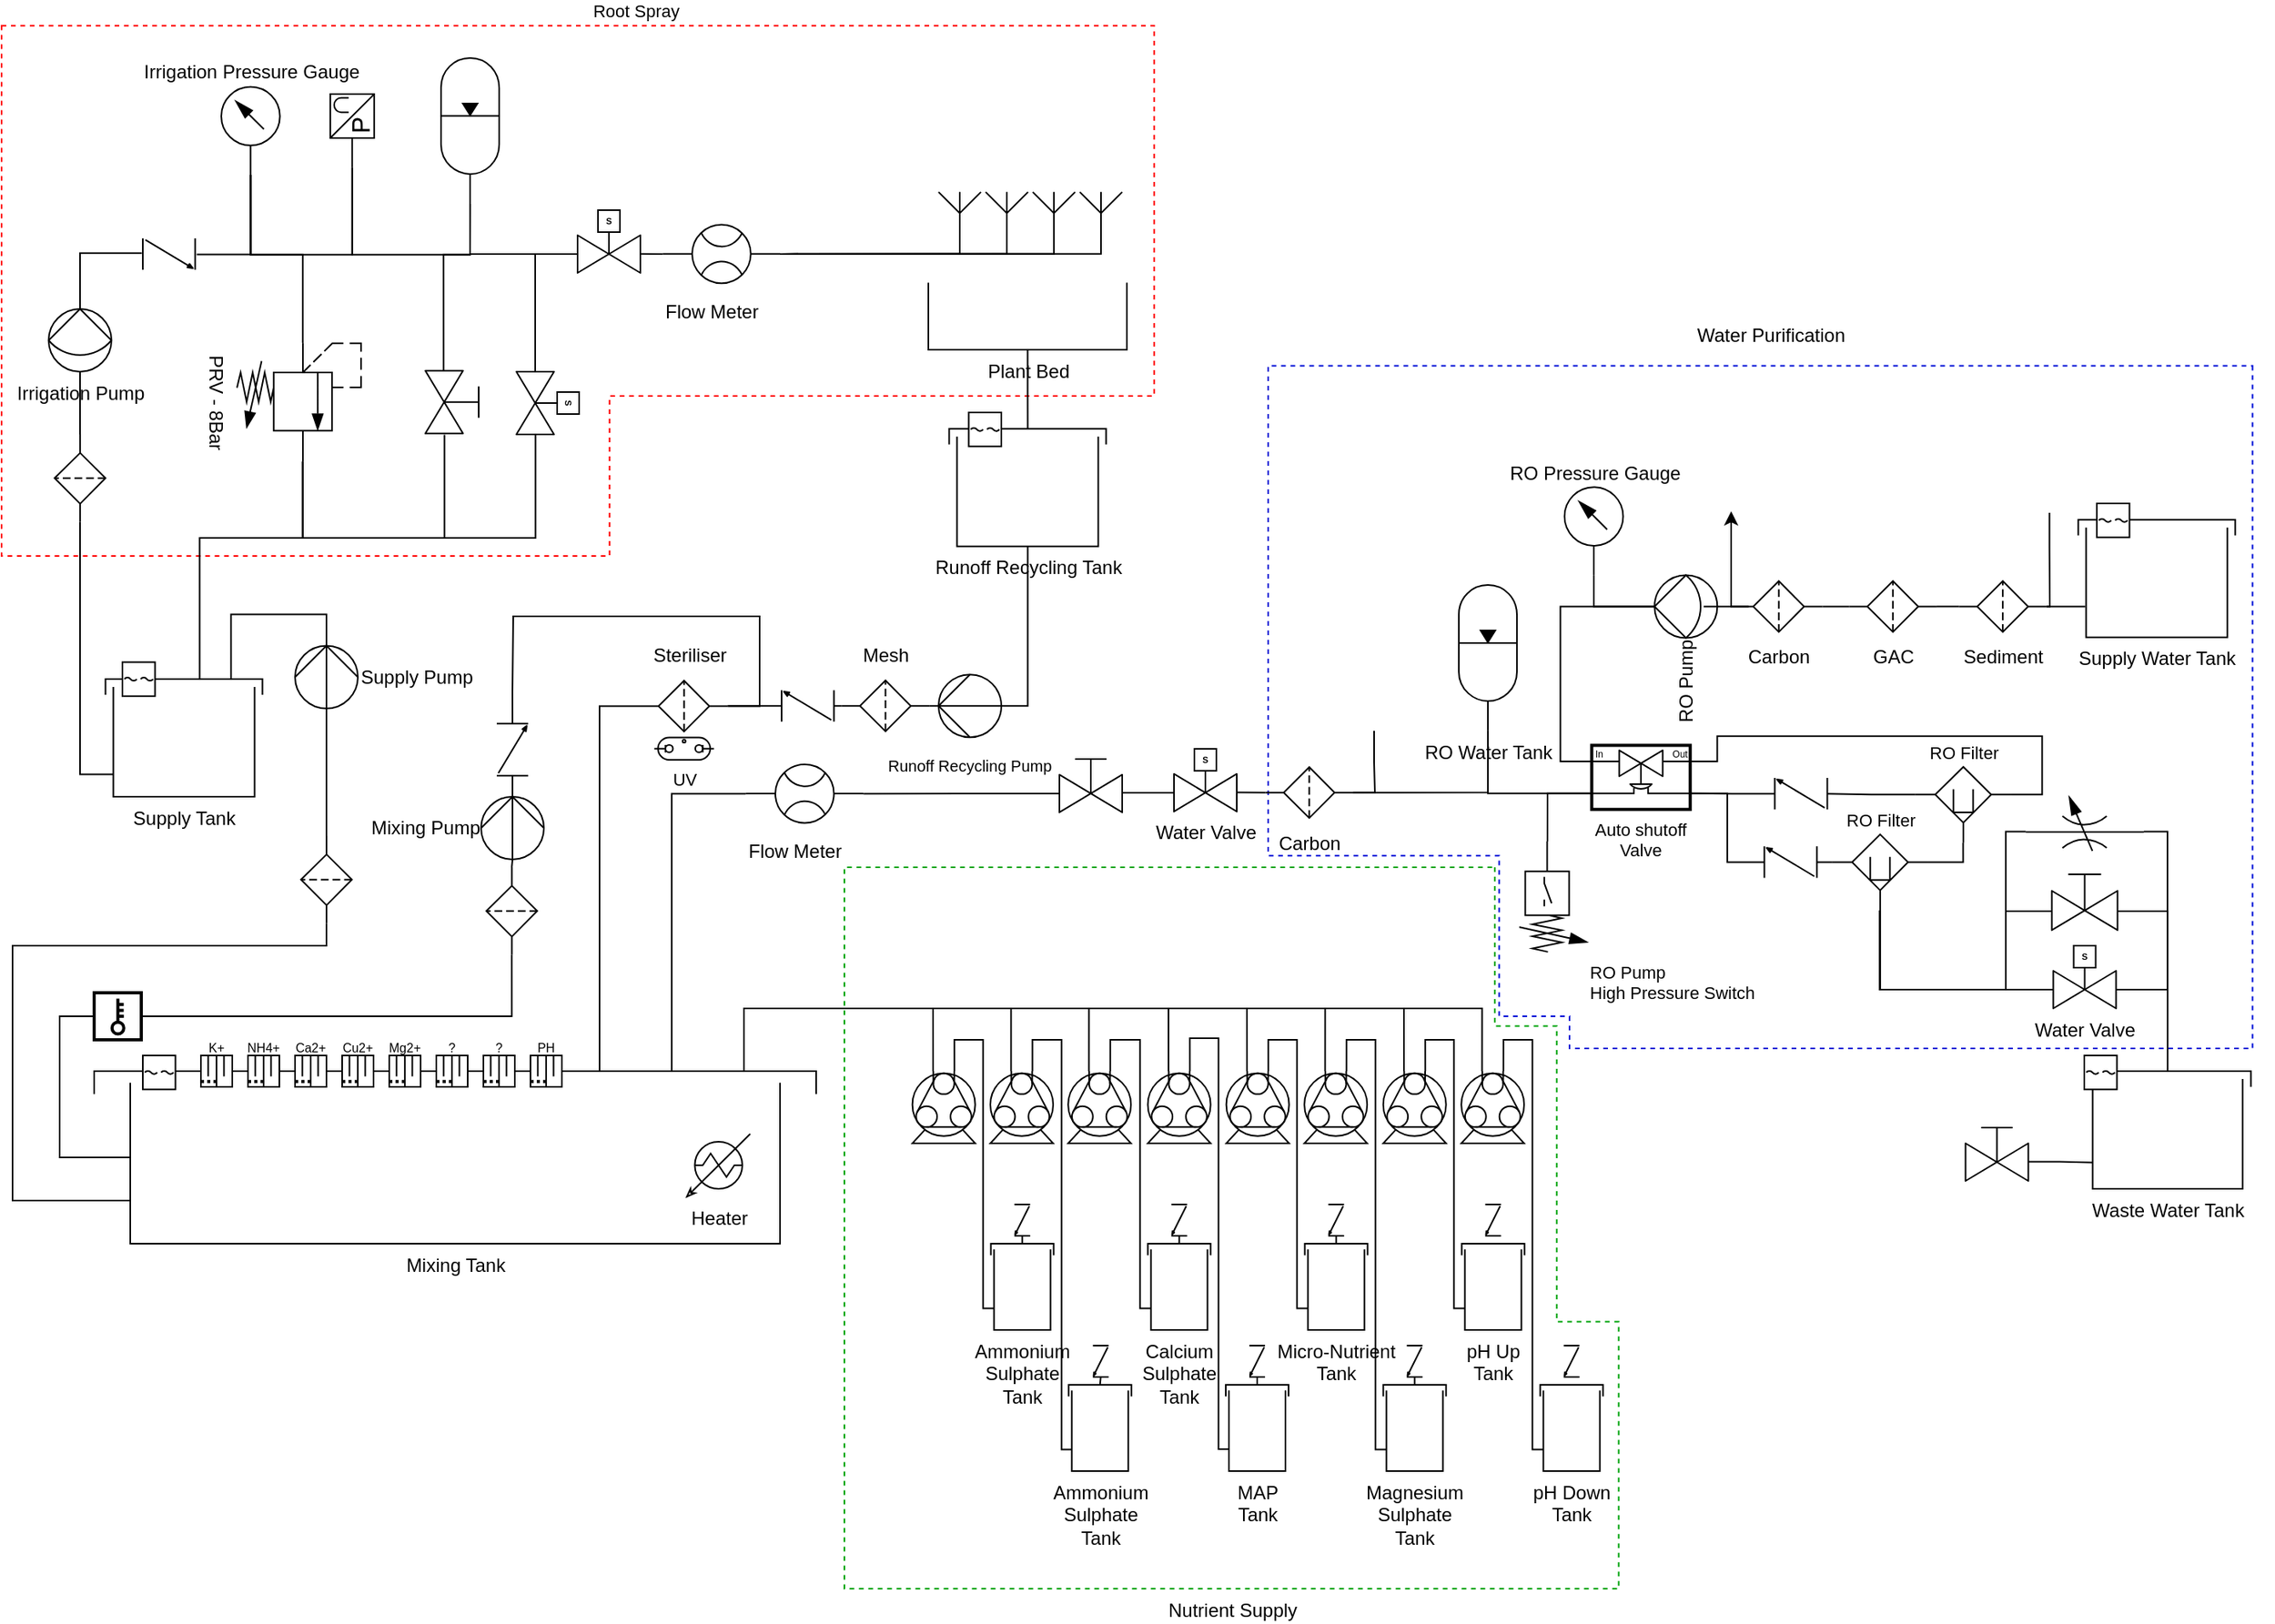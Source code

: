 <mxfile version="21.6.8" type="device">
  <diagram name="Page-1" id="JN25qpC9fKc6JR2kzEcj">
    <mxGraphModel dx="2495" dy="974" grid="1" gridSize="10" guides="1" tooltips="1" connect="1" arrows="1" fold="1" page="1" pageScale="1" pageWidth="827" pageHeight="1169" math="0" shadow="0">
      <root>
        <mxCell id="0" />
        <mxCell id="1" parent="0" />
        <mxCell id="Cc5eUVK9kJNkrveM7U8v-71" value="Root Spray" style="verticalLabelPosition=top;verticalAlign=bottom;html=1;shape=mxgraph.basic.polygon;polyCoords=[[0,0],[0.91,0],[0.91,0.44],[0.48,0.44],[0.48,0.63],[0.38,0.63],[0.17,0.63],[0,0.63]];polyline=0;fontFamily=Helvetica;fontSize=11;fontColor=default;fillColor=none;dashed=1;strokeColor=#ff0000;labelPosition=center;align=center;" parent="1" vertex="1">
          <mxGeometry x="-767" y="93.42" width="807" height="536.58" as="geometry" />
        </mxCell>
        <mxCell id="oA7SMQpWHTpef_Fw7DRh-51" style="edgeStyle=orthogonalEdgeStyle;rounded=0;orthogonalLoop=1;jettySize=auto;html=1;exitX=0.5;exitY=0;exitDx=0;exitDy=0;exitPerimeter=0;entryX=-0.02;entryY=0.474;entryDx=0;entryDy=0;entryPerimeter=0;endArrow=none;endFill=0;" parent="1" source="oA7SMQpWHTpef_Fw7DRh-1" target="oA7SMQpWHTpef_Fw7DRh-4" edge="1">
          <mxGeometry relative="1" as="geometry">
            <Array as="points">
              <mxPoint x="-717" y="238.42" />
            </Array>
          </mxGeometry>
        </mxCell>
        <mxCell id="oA7SMQpWHTpef_Fw7DRh-1" value="Irrigation Pump" style="shape=mxgraph.pid.pumps_-_din.diaphragm;html=1;pointerEvents=1;align=center;verticalLabelPosition=bottom;verticalAlign=top;dashed=0;" parent="1" vertex="1">
          <mxGeometry x="-737" y="274.0" width="40" height="40" as="geometry" />
        </mxCell>
        <mxCell id="oA7SMQpWHTpef_Fw7DRh-3" value="" style="verticalLabelPosition=bottom;align=center;html=1;verticalAlign=top;pointerEvents=1;dashed=0;shape=mxgraph.pid2valves.valve;valveType=gate;actuator=man;rotation=90;" parent="1" vertex="1">
          <mxGeometry x="-497" y="313.42" width="40" height="40" as="geometry" />
        </mxCell>
        <mxCell id="oA7SMQpWHTpef_Fw7DRh-4" value="" style="verticalLabelPosition=bottom;align=center;html=1;verticalAlign=top;pointerEvents=1;dashed=0;shape=mxgraph.pid2valves.valve;valveType=check;rotation=0;" parent="1" vertex="1">
          <mxGeometry x="-677" y="228.94" width="33.33" height="20" as="geometry" />
        </mxCell>
        <mxCell id="oA7SMQpWHTpef_Fw7DRh-47" style="edgeStyle=orthogonalEdgeStyle;rounded=0;orthogonalLoop=1;jettySize=auto;html=1;exitX=0;exitY=0.5;exitDx=0;exitDy=0;exitPerimeter=0;entryX=0.5;entryY=1;entryDx=0;entryDy=0;entryPerimeter=0;endArrow=none;endFill=0;" parent="1" source="oA7SMQpWHTpef_Fw7DRh-7" target="oA7SMQpWHTpef_Fw7DRh-40" edge="1">
          <mxGeometry relative="1" as="geometry">
            <Array as="points">
              <mxPoint x="-544" y="239.42" />
              <mxPoint x="-469" y="239.42" />
            </Array>
          </mxGeometry>
        </mxCell>
        <mxCell id="oA7SMQpWHTpef_Fw7DRh-7" value="" style="verticalLabelPosition=top;aspect=fixed;html=1;verticalAlign=bottom;fillColor=strokeColor;align=center;outlineConnect=0;shape=mxgraph.fluid_power.x11770;points=[[0,0.5,0]];rotation=-90;horizontal=1;labelPosition=center;" parent="1" vertex="1">
          <mxGeometry x="-567" y="146.48" width="46.82" height="27.96" as="geometry" />
        </mxCell>
        <mxCell id="oA7SMQpWHTpef_Fw7DRh-49" style="edgeStyle=orthogonalEdgeStyle;rounded=0;orthogonalLoop=1;jettySize=auto;html=1;exitX=0.47;exitY=1;exitDx=0;exitDy=0;exitPerimeter=0;entryX=0.5;entryY=1;entryDx=0;entryDy=0;entryPerimeter=0;endArrow=none;endFill=0;" parent="1" source="oA7SMQpWHTpef_Fw7DRh-8" target="oA7SMQpWHTpef_Fw7DRh-21" edge="1">
          <mxGeometry relative="1" as="geometry">
            <Array as="points">
              <mxPoint x="-575" y="239.42" />
              <mxPoint x="-608" y="239.42" />
            </Array>
          </mxGeometry>
        </mxCell>
        <mxCell id="oA7SMQpWHTpef_Fw7DRh-57" style="edgeStyle=orthogonalEdgeStyle;rounded=0;orthogonalLoop=1;jettySize=auto;html=1;exitX=0.47;exitY=0;exitDx=0;exitDy=0;exitPerimeter=0;endArrow=none;endFill=0;entryX=0.6;entryY=0;entryDx=0;entryDy=0;entryPerimeter=0;" parent="1" source="oA7SMQpWHTpef_Fw7DRh-8" target="isNVvv4ylWVWwQ9vLViT-1" edge="1">
          <mxGeometry relative="1" as="geometry">
            <Array as="points">
              <mxPoint x="-575" y="420" />
              <mxPoint x="-641" y="420" />
            </Array>
            <mxPoint x="-647" y="510.88" as="targetPoint" />
          </mxGeometry>
        </mxCell>
        <mxCell id="oA7SMQpWHTpef_Fw7DRh-58" style="edgeStyle=orthogonalEdgeStyle;rounded=0;orthogonalLoop=1;jettySize=auto;html=1;exitX=0.47;exitY=0;exitDx=0;exitDy=0;exitPerimeter=0;entryX=1.02;entryY=0.695;entryDx=0;entryDy=0;entryPerimeter=0;endArrow=none;endFill=0;" parent="1" source="oA7SMQpWHTpef_Fw7DRh-8" target="oA7SMQpWHTpef_Fw7DRh-3" edge="1">
          <mxGeometry relative="1" as="geometry">
            <Array as="points">
              <mxPoint x="-575" y="420" />
              <mxPoint x="-485" y="420" />
            </Array>
          </mxGeometry>
        </mxCell>
        <mxCell id="oA7SMQpWHTpef_Fw7DRh-59" style="edgeStyle=orthogonalEdgeStyle;rounded=0;orthogonalLoop=1;jettySize=auto;html=1;exitX=0.47;exitY=0;exitDx=0;exitDy=0;exitPerimeter=0;entryX=0.998;entryY=0.695;entryDx=0;entryDy=0;entryPerimeter=0;endArrow=none;endFill=0;" parent="1" source="oA7SMQpWHTpef_Fw7DRh-8" target="oA7SMQpWHTpef_Fw7DRh-42" edge="1">
          <mxGeometry relative="1" as="geometry">
            <Array as="points">
              <mxPoint x="-575" y="420" />
              <mxPoint x="-427" y="420" />
            </Array>
          </mxGeometry>
        </mxCell>
        <mxCell id="oA7SMQpWHTpef_Fw7DRh-8" value="PRV - 8Bar" style="verticalLabelPosition=middle;aspect=fixed;html=1;verticalAlign=top;fillColor=strokeColor;align=center;outlineConnect=0;shape=mxgraph.fluid_power.x10500;points=[[0.47,0,0],[0.47,1,0]];rotation=-180;labelPosition=right;horizontal=0;" parent="1" vertex="1">
          <mxGeometry x="-617" y="295.65" width="79.06" height="75.54" as="geometry" />
        </mxCell>
        <mxCell id="oA7SMQpWHTpef_Fw7DRh-64" style="edgeStyle=orthogonalEdgeStyle;rounded=0;orthogonalLoop=1;jettySize=auto;html=1;exitX=0.5;exitY=0;exitDx=0;exitDy=0;exitPerimeter=0;entryX=0.5;entryY=0;entryDx=0;entryDy=0;entryPerimeter=0;endArrow=none;endFill=0;" parent="1" source="oA7SMQpWHTpef_Fw7DRh-10" target="oA7SMQpWHTpef_Fw7DRh-13" edge="1">
          <mxGeometry relative="1" as="geometry" />
        </mxCell>
        <mxCell id="oA7SMQpWHTpef_Fw7DRh-10" value="" style="shape=mxgraph.pid.pumps_-_din.centrifugal;html=1;pointerEvents=1;align=center;verticalLabelPosition=bottom;verticalAlign=top;dashed=0;rotation=-90;" parent="1" vertex="1">
          <mxGeometry x="-170" y="507.1" width="40" height="40" as="geometry" />
        </mxCell>
        <mxCell id="oA7SMQpWHTpef_Fw7DRh-11" value="Mixing Tank" style="shape=mxgraph.pid.vessels.tank_(covered);html=1;pointerEvents=1;align=center;verticalLabelPosition=bottom;verticalAlign=top;dashed=0;points=[[0.05,0.25,0,0,0],[0.05,0.5,0,0,0],[0.05,0.75,0,0,0],[0.1,0,0,0,0],[0.2,0,0,0,0],[0.3,0,0,0,0],[0.4,0,0,0,0],[0.5,0,0,0,0],[0.6,0,0,0,0],[0.7,0,0,0,0],[0.8,0,0,0,0],[0.9,0,0,0,0]];" parent="1" vertex="1">
          <mxGeometry x="-708" y="760" width="460" height="110" as="geometry" />
        </mxCell>
        <mxCell id="oA7SMQpWHTpef_Fw7DRh-53" value="" style="edgeStyle=orthogonalEdgeStyle;rounded=0;orthogonalLoop=1;jettySize=auto;html=1;endArrow=none;endFill=0;" parent="1" source="oA7SMQpWHTpef_Fw7DRh-12" target="oA7SMQpWHTpef_Fw7DRh-52" edge="1">
          <mxGeometry relative="1" as="geometry" />
        </mxCell>
        <mxCell id="oA7SMQpWHTpef_Fw7DRh-12" value="Plant Bed" style="shape=mxgraph.pid.vessels.container,_tank,_cistern;html=1;pointerEvents=1;align=center;verticalLabelPosition=bottom;verticalAlign=top;dashed=0;" parent="1" vertex="1">
          <mxGeometry x="-176.5" y="257.19" width="126.5" height="42.81" as="geometry" />
        </mxCell>
        <mxCell id="oA7SMQpWHTpef_Fw7DRh-67" style="edgeStyle=orthogonalEdgeStyle;shape=connector;rounded=0;orthogonalLoop=1;jettySize=auto;html=1;exitX=1.004;exitY=0.501;exitDx=0;exitDy=0;exitPerimeter=0;entryX=0.5;entryY=0;entryDx=0;entryDy=0;entryPerimeter=0;labelBackgroundColor=default;strokeColor=default;fontFamily=Helvetica;fontSize=11;fontColor=default;endArrow=none;endFill=0;startArrow=none;" parent="1" source="Cc5eUVK9kJNkrveM7U8v-2" target="oA7SMQpWHTpef_Fw7DRh-66" edge="1">
          <mxGeometry relative="1" as="geometry" />
        </mxCell>
        <mxCell id="oA7SMQpWHTpef_Fw7DRh-13" value="Mesh" style="verticalLabelPosition=middle;aspect=fixed;html=1;verticalAlign=middle;fillColor=strokeColor;align=center;outlineConnect=0;shape=mxgraph.fluid_power.x11980;points=[[0.5,0,0],[0.5,1,0]];rotation=90;labelPosition=left;horizontal=0;" parent="1" vertex="1">
          <mxGeometry x="-220" y="499.22" width="32.44" height="55.75" as="geometry" />
        </mxCell>
        <mxCell id="oA7SMQpWHTpef_Fw7DRh-48" style="edgeStyle=orthogonalEdgeStyle;rounded=0;orthogonalLoop=1;jettySize=auto;html=1;exitX=0.5;exitY=1;exitDx=0;exitDy=0;exitPerimeter=0;entryX=0;entryY=0.5;entryDx=0;entryDy=0;entryPerimeter=0;endArrow=none;endFill=0;" parent="1" source="oA7SMQpWHTpef_Fw7DRh-21" target="oA7SMQpWHTpef_Fw7DRh-7" edge="1">
          <mxGeometry relative="1" as="geometry">
            <mxPoint x="-547" y="189.42" as="targetPoint" />
            <Array as="points">
              <mxPoint x="-608" y="239.42" />
              <mxPoint x="-544" y="239.42" />
            </Array>
          </mxGeometry>
        </mxCell>
        <mxCell id="oA7SMQpWHTpef_Fw7DRh-50" style="edgeStyle=orthogonalEdgeStyle;rounded=0;orthogonalLoop=1;jettySize=auto;html=1;exitX=0.5;exitY=1;exitDx=0;exitDy=0;exitPerimeter=0;entryX=1.03;entryY=0.517;entryDx=0;entryDy=0;entryPerimeter=0;endArrow=none;endFill=0;" parent="1" source="oA7SMQpWHTpef_Fw7DRh-21" target="oA7SMQpWHTpef_Fw7DRh-4" edge="1">
          <mxGeometry relative="1" as="geometry">
            <Array as="points">
              <mxPoint x="-608" y="239.42" />
            </Array>
          </mxGeometry>
        </mxCell>
        <mxCell id="oA7SMQpWHTpef_Fw7DRh-21" value="Irrigation Pressure Gauge" style="verticalLabelPosition=top;aspect=fixed;html=1;verticalAlign=bottom;fillColor=strokeColor;align=center;outlineConnect=0;shape=mxgraph.fluid_power.x11820;points=[[0.5,1,0]];labelPosition=center;" parent="1" vertex="1">
          <mxGeometry x="-627" y="132.41" width="37.34" height="56.1" as="geometry" />
        </mxCell>
        <mxCell id="oA7SMQpWHTpef_Fw7DRh-22" value="" style="verticalLabelPosition=bottom;align=center;html=1;verticalAlign=top;pointerEvents=1;dashed=0;shape=mxgraph.pid2valves.valve;valveType=gate;actuator=solenoid;rotation=0;points=[[0,0.7,0,0,0],[1,0.7,0,0,0]];" parent="1" vertex="1">
          <mxGeometry x="-400" y="211" width="40" height="40" as="geometry" />
        </mxCell>
        <mxCell id="oA7SMQpWHTpef_Fw7DRh-25" value="" style="shape=mxgraph.pid.feeders.spray_nozzle;html=1;pointerEvents=1;align=center;verticalLabelPosition=bottom;verticalAlign=top;dashed=0;rotation=-180;" parent="1" vertex="1">
          <mxGeometry x="-170" y="199.42" width="27" height="13.5" as="geometry" />
        </mxCell>
        <mxCell id="oA7SMQpWHTpef_Fw7DRh-30" style="edgeStyle=orthogonalEdgeStyle;rounded=0;orthogonalLoop=1;jettySize=auto;html=1;entryX=0.5;entryY=0;entryDx=0;entryDy=0;entryPerimeter=0;endArrow=none;endFill=0;exitX=0.5;exitY=0;exitDx=0;exitDy=0;exitPerimeter=0;" parent="1" source="oA7SMQpWHTpef_Fw7DRh-28" target="oA7SMQpWHTpef_Fw7DRh-25" edge="1">
          <mxGeometry relative="1" as="geometry">
            <mxPoint x="-190" y="226" as="sourcePoint" />
          </mxGeometry>
        </mxCell>
        <mxCell id="oA7SMQpWHTpef_Fw7DRh-35" style="edgeStyle=orthogonalEdgeStyle;rounded=0;orthogonalLoop=1;jettySize=auto;html=1;exitX=0.5;exitY=0;exitDx=0;exitDy=0;exitPerimeter=0;entryX=0.5;entryY=0;entryDx=0;entryDy=0;entryPerimeter=0;endArrow=none;endFill=0;" parent="1" source="oA7SMQpWHTpef_Fw7DRh-28" target="oA7SMQpWHTpef_Fw7DRh-31" edge="1">
          <mxGeometry relative="1" as="geometry" />
        </mxCell>
        <mxCell id="oA7SMQpWHTpef_Fw7DRh-36" style="edgeStyle=orthogonalEdgeStyle;rounded=0;orthogonalLoop=1;jettySize=auto;html=1;exitX=0.5;exitY=0;exitDx=0;exitDy=0;exitPerimeter=0;entryX=0.5;entryY=0;entryDx=0;entryDy=0;entryPerimeter=0;endArrow=none;endFill=0;" parent="1" source="oA7SMQpWHTpef_Fw7DRh-28" target="oA7SMQpWHTpef_Fw7DRh-32" edge="1">
          <mxGeometry relative="1" as="geometry" />
        </mxCell>
        <mxCell id="oA7SMQpWHTpef_Fw7DRh-37" style="edgeStyle=orthogonalEdgeStyle;rounded=0;orthogonalLoop=1;jettySize=auto;html=1;exitX=0.5;exitY=0;exitDx=0;exitDy=0;exitPerimeter=0;entryX=0.5;entryY=0;entryDx=0;entryDy=0;entryPerimeter=0;endArrow=none;endFill=0;" parent="1" source="oA7SMQpWHTpef_Fw7DRh-28" target="oA7SMQpWHTpef_Fw7DRh-34" edge="1">
          <mxGeometry relative="1" as="geometry" />
        </mxCell>
        <mxCell id="oA7SMQpWHTpef_Fw7DRh-79" style="edgeStyle=orthogonalEdgeStyle;shape=connector;rounded=0;orthogonalLoop=1;jettySize=auto;html=1;exitX=0.5;exitY=1;exitDx=0;exitDy=0;exitPerimeter=0;entryX=1;entryY=0.7;entryDx=0;entryDy=0;entryPerimeter=0;labelBackgroundColor=default;strokeColor=default;fontFamily=Helvetica;fontSize=11;fontColor=default;endArrow=none;endFill=0;" parent="1" source="oA7SMQpWHTpef_Fw7DRh-28" target="oA7SMQpWHTpef_Fw7DRh-22" edge="1">
          <mxGeometry relative="1" as="geometry" />
        </mxCell>
        <mxCell id="oA7SMQpWHTpef_Fw7DRh-28" value="Flow Meter" style="verticalLabelPosition=middle;aspect=fixed;html=1;verticalAlign=middle;fillColor=strokeColor;align=left;outlineConnect=0;shape=mxgraph.fluid_power.x11910;points=[[0.5,0,0],[0.5,1,0]];rotation=90;labelPosition=right;horizontal=0;" parent="1" vertex="1">
          <mxGeometry x="-327" y="201.42" width="37.34" height="75.04" as="geometry" />
        </mxCell>
        <mxCell id="oA7SMQpWHTpef_Fw7DRh-31" value="" style="shape=mxgraph.pid.feeders.spray_nozzle;html=1;pointerEvents=1;align=center;verticalLabelPosition=bottom;verticalAlign=top;dashed=0;rotation=-180;" parent="1" vertex="1">
          <mxGeometry x="-140" y="199.42" width="27" height="13.5" as="geometry" />
        </mxCell>
        <mxCell id="oA7SMQpWHTpef_Fw7DRh-32" value="" style="shape=mxgraph.pid.feeders.spray_nozzle;html=1;pointerEvents=1;align=center;verticalLabelPosition=bottom;verticalAlign=top;dashed=0;rotation=-180;" parent="1" vertex="1">
          <mxGeometry x="-110" y="199.42" width="27" height="13.5" as="geometry" />
        </mxCell>
        <mxCell id="oA7SMQpWHTpef_Fw7DRh-34" value="" style="shape=mxgraph.pid.feeders.spray_nozzle;html=1;pointerEvents=1;align=center;verticalLabelPosition=bottom;verticalAlign=top;dashed=0;rotation=-180;" parent="1" vertex="1">
          <mxGeometry x="-80" y="199.42" width="27" height="13.5" as="geometry" />
        </mxCell>
        <mxCell id="oA7SMQpWHTpef_Fw7DRh-41" style="edgeStyle=orthogonalEdgeStyle;rounded=0;orthogonalLoop=1;jettySize=auto;html=1;exitX=0.5;exitY=1;exitDx=0;exitDy=0;exitPerimeter=0;entryX=0;entryY=0.7;entryDx=0;entryDy=0;entryPerimeter=0;endArrow=none;endFill=0;" parent="1" source="oA7SMQpWHTpef_Fw7DRh-40" target="oA7SMQpWHTpef_Fw7DRh-22" edge="1">
          <mxGeometry relative="1" as="geometry">
            <mxPoint x="-407.92" y="239.02" as="targetPoint" />
            <Array as="points">
              <mxPoint x="-469" y="239" />
              <mxPoint x="-402" y="239" />
            </Array>
          </mxGeometry>
        </mxCell>
        <mxCell id="oA7SMQpWHTpef_Fw7DRh-43" style="edgeStyle=orthogonalEdgeStyle;rounded=0;orthogonalLoop=1;jettySize=auto;html=1;exitX=0.5;exitY=1;exitDx=0;exitDy=0;exitPerimeter=0;entryX=-0.001;entryY=0.709;entryDx=0;entryDy=0;entryPerimeter=0;endArrow=none;endFill=0;" parent="1" source="oA7SMQpWHTpef_Fw7DRh-40" target="oA7SMQpWHTpef_Fw7DRh-42" edge="1">
          <mxGeometry relative="1" as="geometry">
            <Array as="points">
              <mxPoint x="-468" y="239" />
              <mxPoint x="-427" y="239" />
              <mxPoint x="-427" y="319" />
            </Array>
          </mxGeometry>
        </mxCell>
        <mxCell id="oA7SMQpWHTpef_Fw7DRh-44" style="edgeStyle=orthogonalEdgeStyle;rounded=0;orthogonalLoop=1;jettySize=auto;html=1;exitX=0.5;exitY=1;exitDx=0;exitDy=0;exitPerimeter=0;entryX=-0.001;entryY=0.709;entryDx=0;entryDy=0;entryPerimeter=0;endArrow=none;endFill=0;" parent="1" source="oA7SMQpWHTpef_Fw7DRh-40" target="oA7SMQpWHTpef_Fw7DRh-3" edge="1">
          <mxGeometry relative="1" as="geometry">
            <Array as="points">
              <mxPoint x="-468" y="239.42" />
              <mxPoint x="-485" y="239.42" />
            </Array>
          </mxGeometry>
        </mxCell>
        <mxCell id="oA7SMQpWHTpef_Fw7DRh-40" value="" style="verticalLabelPosition=bottom;aspect=fixed;html=1;verticalAlign=top;fillColor=strokeColor;align=center;outlineConnect=0;shape=mxgraph.fluid_power.x12320;points=[[0.5,1,0]]" parent="1" vertex="1">
          <mxGeometry x="-487" y="114" width="37.06" height="92.92" as="geometry" />
        </mxCell>
        <mxCell id="oA7SMQpWHTpef_Fw7DRh-42" value="" style="verticalLabelPosition=bottom;align=center;html=1;verticalAlign=top;pointerEvents=1;dashed=0;shape=mxgraph.pid2valves.valve;valveType=gate;actuator=solenoid;rotation=90;" parent="1" vertex="1">
          <mxGeometry x="-439" y="314.0" width="40" height="40" as="geometry" />
        </mxCell>
        <mxCell id="oA7SMQpWHTpef_Fw7DRh-63" style="edgeStyle=orthogonalEdgeStyle;rounded=0;orthogonalLoop=1;jettySize=auto;html=1;entryX=0.5;entryY=1;entryDx=0;entryDy=0;entryPerimeter=0;endArrow=none;endFill=0;" parent="1" source="oA7SMQpWHTpef_Fw7DRh-52" target="oA7SMQpWHTpef_Fw7DRh-10" edge="1">
          <mxGeometry relative="1" as="geometry">
            <Array as="points">
              <mxPoint x="-113" y="527" />
            </Array>
          </mxGeometry>
        </mxCell>
        <mxCell id="oA7SMQpWHTpef_Fw7DRh-52" value="Runoff Recycling Tank" style="shape=mxgraph.pid.vessels.tank_(covered);html=1;pointerEvents=1;align=center;verticalLabelPosition=bottom;verticalAlign=top;dashed=0;" parent="1" vertex="1">
          <mxGeometry x="-163.25" y="350.37" width="100" height="75" as="geometry" />
        </mxCell>
        <mxCell id="oA7SMQpWHTpef_Fw7DRh-61" value="" style="edgeStyle=orthogonalEdgeStyle;rounded=0;orthogonalLoop=1;jettySize=auto;html=1;endArrow=none;endFill=0;" parent="1" source="oA7SMQpWHTpef_Fw7DRh-1" target="oA7SMQpWHTpef_Fw7DRh-60" edge="1">
          <mxGeometry relative="1" as="geometry">
            <mxPoint x="-717" y="320" as="sourcePoint" />
            <mxPoint x="-717" y="450" as="targetPoint" />
          </mxGeometry>
        </mxCell>
        <mxCell id="isNVvv4ylWVWwQ9vLViT-3" style="edgeStyle=orthogonalEdgeStyle;rounded=0;orthogonalLoop=1;jettySize=auto;html=1;exitX=0.5;exitY=1;exitDx=0;exitDy=0;exitPerimeter=0;entryX=0.05;entryY=0.81;entryDx=0;entryDy=0;entryPerimeter=0;endArrow=none;endFill=0;" parent="1" source="oA7SMQpWHTpef_Fw7DRh-60" target="isNVvv4ylWVWwQ9vLViT-1" edge="1">
          <mxGeometry relative="1" as="geometry">
            <Array as="points">
              <mxPoint x="-717" y="571" />
            </Array>
          </mxGeometry>
        </mxCell>
        <mxCell id="oA7SMQpWHTpef_Fw7DRh-60" value="" style="verticalLabelPosition=bottom;aspect=fixed;html=1;verticalAlign=top;fillColor=strokeColor;align=center;outlineConnect=0;shape=mxgraph.fluid_power.x11980;points=[[0.5,0,0],[0.5,1,0]];rotation=0;" parent="1" vertex="1">
          <mxGeometry x="-733.22" y="354" width="32.44" height="55.75" as="geometry" />
        </mxCell>
        <mxCell id="oA7SMQpWHTpef_Fw7DRh-69" style="edgeStyle=orthogonalEdgeStyle;shape=connector;rounded=0;orthogonalLoop=1;jettySize=auto;html=1;exitX=0.5;exitY=1;exitDx=0;exitDy=0;exitPerimeter=0;labelBackgroundColor=default;strokeColor=default;fontFamily=Helvetica;fontSize=11;fontColor=default;endArrow=none;endFill=0;entryX=0.7;entryY=0;entryDx=0;entryDy=0;entryPerimeter=0;" parent="1" source="oA7SMQpWHTpef_Fw7DRh-66" target="oA7SMQpWHTpef_Fw7DRh-11" edge="1">
          <mxGeometry relative="1" as="geometry">
            <mxPoint x="-349" y="710" as="targetPoint" />
          </mxGeometry>
        </mxCell>
        <mxCell id="oA7SMQpWHTpef_Fw7DRh-71" style="edgeStyle=orthogonalEdgeStyle;shape=connector;rounded=0;orthogonalLoop=1;jettySize=auto;html=1;entryX=0.8;entryY=0;entryDx=0;entryDy=0;entryPerimeter=0;labelBackgroundColor=default;strokeColor=default;fontFamily=Helvetica;fontSize=11;fontColor=default;endArrow=none;endFill=0;exitX=0.5;exitY=0;exitDx=0;exitDy=0;exitPerimeter=0;" parent="1" source="oA7SMQpWHTpef_Fw7DRh-70" target="isNVvv4ylWVWwQ9vLViT-1" edge="1">
          <mxGeometry relative="1" as="geometry">
            <mxPoint x="-626.8" y="509.905" as="targetPoint" />
          </mxGeometry>
        </mxCell>
        <mxCell id="oA7SMQpWHTpef_Fw7DRh-72" style="edgeStyle=orthogonalEdgeStyle;shape=connector;rounded=0;orthogonalLoop=1;jettySize=auto;html=1;exitX=0.5;exitY=1;exitDx=0;exitDy=0;exitPerimeter=0;labelBackgroundColor=default;strokeColor=default;fontFamily=Helvetica;fontSize=11;fontColor=default;endArrow=none;endFill=0;entryX=0.05;entryY=0.75;entryDx=0;entryDy=0;entryPerimeter=0;" parent="1" source="RRWa7Kglk_NhSMOUmhLL-1" target="oA7SMQpWHTpef_Fw7DRh-11" edge="1">
          <mxGeometry relative="1" as="geometry">
            <Array as="points">
              <mxPoint x="-560" y="680" />
              <mxPoint x="-760" y="680" />
              <mxPoint x="-760" y="843" />
            </Array>
            <mxPoint x="-740" y="760" as="targetPoint" />
          </mxGeometry>
        </mxCell>
        <mxCell id="oA7SMQpWHTpef_Fw7DRh-70" value="Supply Pump" style="shape=mxgraph.pid.pumps_-_din.centrifugal;html=1;pointerEvents=1;align=left;verticalLabelPosition=middle;verticalAlign=middle;dashed=0;rotation=0;labelPosition=right;" parent="1" vertex="1">
          <mxGeometry x="-580" y="488.75" width="40" height="40" as="geometry" />
        </mxCell>
        <mxCell id="oA7SMQpWHTpef_Fw7DRh-77" style="edgeStyle=orthogonalEdgeStyle;shape=connector;rounded=0;orthogonalLoop=1;jettySize=auto;html=1;exitX=0.5;exitY=1;exitDx=0;exitDy=0;exitPerimeter=0;labelBackgroundColor=default;strokeColor=default;fontFamily=Helvetica;fontSize=11;fontColor=default;endArrow=none;endFill=0;entryX=0.8;entryY=0;entryDx=0;entryDy=0;entryPerimeter=0;" parent="1" source="JpEO9u9YHkhoZtvrnk3f-1" target="oA7SMQpWHTpef_Fw7DRh-11" edge="1">
          <mxGeometry relative="1" as="geometry">
            <mxPoint x="-371" y="660" as="targetPoint" />
          </mxGeometry>
        </mxCell>
        <mxCell id="oA7SMQpWHTpef_Fw7DRh-74" value="Water Valve" style="verticalLabelPosition=bottom;align=center;html=1;verticalAlign=top;pointerEvents=1;dashed=0;shape=mxgraph.pid2valves.valve;valveType=gate;actuator=solenoid;rotation=0;points=[[0,0.7,0,0,0],[1,0.7,0,0,0]];" parent="1" vertex="1">
          <mxGeometry x="-20" y="554.46" width="40" height="40" as="geometry" />
        </mxCell>
        <mxCell id="oA7SMQpWHTpef_Fw7DRh-76" style="edgeStyle=orthogonalEdgeStyle;shape=connector;rounded=0;orthogonalLoop=1;jettySize=auto;html=1;exitX=0.5;exitY=1;exitDx=0;exitDy=0;exitPerimeter=0;entryX=1;entryY=0.7;entryDx=0;entryDy=0;entryPerimeter=0;labelBackgroundColor=default;strokeColor=default;fontFamily=Helvetica;fontSize=11;fontColor=default;endArrow=none;endFill=0;" parent="1" source="oA7SMQpWHTpef_Fw7DRh-75" target="oA7SMQpWHTpef_Fw7DRh-74" edge="1">
          <mxGeometry relative="1" as="geometry" />
        </mxCell>
        <mxCell id="Cc5eUVK9kJNkrveM7U8v-6" style="edgeStyle=orthogonalEdgeStyle;rounded=0;orthogonalLoop=1;jettySize=auto;html=1;exitX=0.5;exitY=1;exitDx=0;exitDy=0;exitPerimeter=0;entryX=1;entryY=0.5;entryDx=0;entryDy=0;endArrow=none;endFill=0;" parent="1" source="RRWa7Kglk_NhSMOUmhLL-3" target="isNVvv4ylWVWwQ9vLViT-75" edge="1">
          <mxGeometry relative="1" as="geometry" />
        </mxCell>
        <mxCell id="Cc5eUVK9kJNkrveM7U8v-7" style="edgeStyle=orthogonalEdgeStyle;shape=connector;rounded=0;orthogonalLoop=1;jettySize=auto;html=1;exitX=0.5;exitY=0;exitDx=0;exitDy=0;exitPerimeter=0;labelBackgroundColor=default;strokeColor=default;fontFamily=Helvetica;fontSize=11;fontColor=default;endArrow=none;endFill=0;entryX=0;entryY=0.5;entryDx=0;entryDy=0;entryPerimeter=0;" parent="1" source="Cc5eUVK9kJNkrveM7U8v-1" target="Cc5eUVK9kJNkrveM7U8v-10" edge="1">
          <mxGeometry relative="1" as="geometry">
            <mxPoint x="-441.335" y="576.665" as="targetPoint" />
          </mxGeometry>
        </mxCell>
        <mxCell id="Cc5eUVK9kJNkrveM7U8v-1" value="Mixing Pump" style="shape=mxgraph.pid.pumps_-_din.centrifugal;html=1;pointerEvents=1;align=right;verticalLabelPosition=middle;verticalAlign=middle;dashed=0;rotation=0;labelPosition=left;" parent="1" vertex="1">
          <mxGeometry x="-461.47" y="585" width="40" height="40" as="geometry" />
        </mxCell>
        <mxCell id="Cc5eUVK9kJNkrveM7U8v-3" value="" style="edgeStyle=orthogonalEdgeStyle;shape=connector;rounded=0;orthogonalLoop=1;jettySize=auto;html=1;exitX=0.5;exitY=1;exitDx=0;exitDy=0;exitPerimeter=0;labelBackgroundColor=default;strokeColor=default;fontFamily=Helvetica;fontSize=11;fontColor=default;endArrow=none;endFill=0;entryX=0.004;entryY=0.481;entryDx=0;entryDy=0;entryPerimeter=0;" parent="1" source="oA7SMQpWHTpef_Fw7DRh-13" target="Cc5eUVK9kJNkrveM7U8v-2" edge="1">
          <mxGeometry relative="1" as="geometry">
            <mxPoint x="-248" y="501" as="sourcePoint" />
            <mxPoint x="-260" y="501" as="targetPoint" />
          </mxGeometry>
        </mxCell>
        <mxCell id="Cc5eUVK9kJNkrveM7U8v-2" value="" style="verticalLabelPosition=bottom;align=center;html=1;verticalAlign=top;pointerEvents=1;dashed=0;shape=mxgraph.pid2valves.valve;valveType=check;rotation=-180;" parent="1" vertex="1">
          <mxGeometry x="-270.0" y="517.1" width="33.33" height="20" as="geometry" />
        </mxCell>
        <mxCell id="Cc5eUVK9kJNkrveM7U8v-10" value="" style="verticalLabelPosition=bottom;align=center;html=1;verticalAlign=top;pointerEvents=1;dashed=0;shape=mxgraph.pid2valves.valve;valveType=check;fontFamily=Helvetica;fontSize=11;fontColor=default;points=[[0,0.5,0,0,0],[1,0.5,0,0,0]];rotation=-90;" parent="1" vertex="1">
          <mxGeometry x="-458.14" y="545" width="33.33" height="20" as="geometry" />
        </mxCell>
        <mxCell id="nhlMVhX39VTh7t-UhzKr-6" value="" style="edgeStyle=orthogonalEdgeStyle;shape=connector;rounded=0;orthogonalLoop=1;jettySize=auto;html=1;exitX=1;exitY=0.5;exitDx=0;exitDy=0;exitPerimeter=0;labelBackgroundColor=default;strokeColor=default;fontFamily=Helvetica;fontSize=11;fontColor=default;endArrow=none;endFill=0;entryX=0.5;entryY=0;entryDx=0;entryDy=0;entryPerimeter=0;" parent="1" source="Cc5eUVK9kJNkrveM7U8v-10" target="oA7SMQpWHTpef_Fw7DRh-66" edge="1">
          <mxGeometry relative="1" as="geometry">
            <mxPoint x="-441.475" y="538.335" as="sourcePoint" />
            <mxPoint x="-412.465" y="476.865" as="targetPoint" />
            <Array as="points">
              <mxPoint x="-441" y="518" />
              <mxPoint x="-441" y="518" />
              <mxPoint x="-441" y="470" />
              <mxPoint x="-284" y="470" />
              <mxPoint x="-284" y="527" />
            </Array>
          </mxGeometry>
        </mxCell>
        <mxCell id="nhlMVhX39VTh7t-UhzKr-7" value="" style="group" parent="1" vertex="1" connectable="0">
          <mxGeometry x="-360.005" y="510.995" width="55.75" height="50.465" as="geometry" />
        </mxCell>
        <mxCell id="oA7SMQpWHTpef_Fw7DRh-66" value="Steriliser" style="verticalLabelPosition=middle;aspect=fixed;html=1;verticalAlign=middle;fillColor=strokeColor;align=right;outlineConnect=0;shape=mxgraph.fluid_power.x11980;points=[[0.5,0,0],[0.5,1,0]];rotation=90;labelPosition=left;horizontal=0;" parent="nhlMVhX39VTh7t-UhzKr-7" vertex="1">
          <mxGeometry x="11.655" y="-11.655" width="32.44" height="55.75" as="geometry" />
        </mxCell>
        <mxCell id="oA7SMQpWHTpef_Fw7DRh-68" value="UV" style="pointerEvents=1;verticalLabelPosition=bottom;shadow=0;dashed=0;align=center;html=1;verticalAlign=top;shape=mxgraph.electrical.miscellaneous.flourescent_lamp;fontFamily=Helvetica;fontSize=11;fontColor=default;" parent="nhlMVhX39VTh7t-UhzKr-7" vertex="1">
          <mxGeometry x="8.875" y="36.215" width="38" height="14.25" as="geometry" />
        </mxCell>
        <mxCell id="oA7SMQpWHTpef_Fw7DRh-19" value="Waste Water Tank" style="shape=mxgraph.pid.vessels.tank_(covered);html=1;pointerEvents=1;align=center;verticalLabelPosition=bottom;verticalAlign=top;dashed=0;" parent="1" vertex="1">
          <mxGeometry x="560" y="760" width="106.17" height="75" as="geometry" />
        </mxCell>
        <mxCell id="Cc5eUVK9kJNkrveM7U8v-25" style="edgeStyle=orthogonalEdgeStyle;shape=connector;rounded=0;orthogonalLoop=1;jettySize=auto;html=1;exitX=1;exitY=0.71;exitDx=0;exitDy=0;exitPerimeter=0;labelBackgroundColor=default;strokeColor=default;fontFamily=Helvetica;fontSize=11;fontColor=default;endArrow=none;endFill=0;startArrow=none;" parent="1" source="Cc5eUVK9kJNkrveM7U8v-29" target="oA7SMQpWHTpef_Fw7DRh-19" edge="1">
          <mxGeometry relative="1" as="geometry" />
        </mxCell>
        <mxCell id="RRWa7Kglk_NhSMOUmhLL-2" style="edgeStyle=orthogonalEdgeStyle;rounded=0;orthogonalLoop=1;jettySize=auto;html=1;exitX=0.5;exitY=0;exitDx=0;exitDy=0;exitPerimeter=0;entryX=0.5;entryY=1;entryDx=0;entryDy=0;entryPerimeter=0;endArrow=none;endFill=0;" parent="1" source="RRWa7Kglk_NhSMOUmhLL-1" target="oA7SMQpWHTpef_Fw7DRh-70" edge="1">
          <mxGeometry relative="1" as="geometry" />
        </mxCell>
        <mxCell id="RRWa7Kglk_NhSMOUmhLL-1" value="" style="verticalLabelPosition=bottom;aspect=fixed;html=1;verticalAlign=top;fillColor=strokeColor;align=center;outlineConnect=0;shape=mxgraph.fluid_power.x11980;points=[[0.5,0,0],[0.5,1,0]];rotation=0;" parent="1" vertex="1">
          <mxGeometry x="-576.22" y="610" width="32.44" height="55.75" as="geometry" />
        </mxCell>
        <mxCell id="RRWa7Kglk_NhSMOUmhLL-4" style="edgeStyle=orthogonalEdgeStyle;rounded=0;orthogonalLoop=1;jettySize=auto;html=1;exitX=0.5;exitY=0;exitDx=0;exitDy=0;exitPerimeter=0;entryX=0.5;entryY=1;entryDx=0;entryDy=0;entryPerimeter=0;endArrow=none;endFill=0;" parent="1" source="RRWa7Kglk_NhSMOUmhLL-3" target="Cc5eUVK9kJNkrveM7U8v-1" edge="1">
          <mxGeometry relative="1" as="geometry" />
        </mxCell>
        <mxCell id="RRWa7Kglk_NhSMOUmhLL-3" value="" style="verticalLabelPosition=bottom;aspect=fixed;html=1;verticalAlign=top;fillColor=strokeColor;align=center;outlineConnect=0;shape=mxgraph.fluid_power.x11980;points=[[0.5,0,0],[0.5,1,0]];rotation=0;" parent="1" vertex="1">
          <mxGeometry x="-458.14" y="630" width="32.44" height="55.75" as="geometry" />
        </mxCell>
        <mxCell id="RRWa7Kglk_NhSMOUmhLL-7" value="" style="edgeStyle=orthogonalEdgeStyle;rounded=0;orthogonalLoop=1;jettySize=auto;html=1;exitX=1.004;exitY=0.694;exitDx=0;exitDy=0;exitPerimeter=0;entryX=0.048;entryY=0.777;entryDx=0;entryDy=0;entryPerimeter=0;endArrow=none;endFill=0;" parent="1" source="RRWa7Kglk_NhSMOUmhLL-6" target="oA7SMQpWHTpef_Fw7DRh-19" edge="1">
          <mxGeometry relative="1" as="geometry">
            <mxPoint x="540" y="820" as="targetPoint" />
          </mxGeometry>
        </mxCell>
        <mxCell id="isNVvv4ylWVWwQ9vLViT-1" value="Supply Tank" style="shape=mxgraph.pid.vessels.tank_(covered);html=1;pointerEvents=1;align=center;verticalLabelPosition=bottom;verticalAlign=top;dashed=0;points=[[0.05,0.28,0,0,0],[0.05,0.55,0,0,0],[0.05,0.81,0,0,0],[0.2,0,0,0,0],[0.4,0,0,0,0],[0.6,0,0,0,0],[0.8,0,0,0,0]];" parent="1" vertex="1">
          <mxGeometry x="-700.78" y="510.0" width="100" height="75" as="geometry" />
        </mxCell>
        <mxCell id="isNVvv4ylWVWwQ9vLViT-4" value="" style="verticalLabelPosition=bottom;align=center;outlineConnect=0;dashed=0;html=1;verticalAlign=top;shape=mxgraph.pid.flow_sensors.ultrasonic;" parent="1" vertex="1">
          <mxGeometry x="-690" y="499.22" width="20.78" height="21.65" as="geometry" />
        </mxCell>
        <mxCell id="isNVvv4ylWVWwQ9vLViT-5" value="" style="verticalLabelPosition=bottom;align=center;outlineConnect=0;dashed=0;html=1;verticalAlign=top;shape=mxgraph.pid.flow_sensors.ultrasonic;" parent="1" vertex="1">
          <mxGeometry x="-150.78" y="340" width="20.78" height="21.65" as="geometry" />
        </mxCell>
        <mxCell id="isNVvv4ylWVWwQ9vLViT-6" value="" style="verticalLabelPosition=bottom;align=center;outlineConnect=0;dashed=0;html=1;verticalAlign=top;shape=mxgraph.pid.flow_sensors.ultrasonic;" parent="1" vertex="1">
          <mxGeometry x="-677" y="750" width="20.78" height="21.65" as="geometry" />
        </mxCell>
        <mxCell id="isNVvv4ylWVWwQ9vLViT-9" value="" style="group" parent="1" vertex="1" connectable="0">
          <mxGeometry x="-230" y="630" width="493.33" height="460" as="geometry" />
        </mxCell>
        <mxCell id="IOF8uTJPf_rr452XmYYG-40" value="Nutrient Supply" style="verticalLabelPosition=bottom;verticalAlign=top;html=1;shape=mxgraph.basic.polygon;polyCoords=[[0.84,0],[0.84,0.22],[0.92,0.22],[0.92,0.63],[1,0.63],[1,1],[0,1],[0,0]];polyline=0;fillColor=none;dashed=1;strokeColor=#00a30b;" parent="isNVvv4ylWVWwQ9vLViT-9" vertex="1">
          <mxGeometry width="493.33" height="460" as="geometry" />
        </mxCell>
        <mxCell id="oA7SMQpWHTpef_Fw7DRh-2" value="" style="shape=mxgraph.pid.pumps.peristaltic;html=1;pointerEvents=1;align=center;verticalLabelPosition=bottom;verticalAlign=top;dashed=0;points=[[0.33,0,0,0,0],[0.5,1,0,0,0],[0.67,0,0,0,0]];" parent="isNVvv4ylWVWwQ9vLViT-9" vertex="1">
          <mxGeometry x="142.59" y="130" width="40" height="46" as="geometry" />
        </mxCell>
        <mxCell id="nhlMVhX39VTh7t-UhzKr-1" value="" style="shape=mxgraph.pid.pumps.peristaltic;html=1;pointerEvents=1;align=center;verticalLabelPosition=bottom;verticalAlign=top;dashed=0;points=[[0.33,0,0,0,0],[0.5,1,0,0,0],[0.67,0,0,0,0]];" parent="isNVvv4ylWVWwQ9vLViT-9" vertex="1">
          <mxGeometry x="193.33" y="130" width="40" height="46" as="geometry" />
        </mxCell>
        <mxCell id="nhlMVhX39VTh7t-UhzKr-2" value="" style="shape=mxgraph.pid.pumps.peristaltic;html=1;pointerEvents=1;align=center;verticalLabelPosition=bottom;verticalAlign=top;dashed=0;points=[[0.33,0,0,0,0],[0.5,1,0,0,0],[0.67,0,0,0,0]];" parent="isNVvv4ylWVWwQ9vLViT-9" vertex="1">
          <mxGeometry x="243.33" y="130" width="40" height="46" as="geometry" />
        </mxCell>
        <mxCell id="nhlMVhX39VTh7t-UhzKr-3" value="" style="shape=mxgraph.pid.pumps.peristaltic;html=1;pointerEvents=1;align=center;verticalLabelPosition=bottom;verticalAlign=top;dashed=0;points=[[0.33,0,0,0,0],[0.5,1,0,0,0],[0.67,0,0,0,0]];" parent="isNVvv4ylWVWwQ9vLViT-9" vertex="1">
          <mxGeometry x="93.0" y="130" width="40" height="46" as="geometry" />
        </mxCell>
        <mxCell id="nhlMVhX39VTh7t-UhzKr-4" value="" style="shape=mxgraph.pid.pumps.peristaltic;html=1;pointerEvents=1;align=center;verticalLabelPosition=bottom;verticalAlign=top;dashed=0;points=[[0.33,0,0,0,0],[0.5,1,0,0,0],[0.67,0,0,0,0]];" parent="isNVvv4ylWVWwQ9vLViT-9" vertex="1">
          <mxGeometry x="43.33" y="130" width="40" height="46" as="geometry" />
        </mxCell>
        <mxCell id="IOF8uTJPf_rr452XmYYG-1" value="Ammonium&lt;br&gt;Sulphate&lt;br&gt;Tank" style="shape=mxgraph.pid.vessels.tank_(covered);html=1;pointerEvents=1;align=center;verticalLabelPosition=bottom;verticalAlign=top;dashed=0;points=[[0.05,0.75,0,0,0],[0.5,0,0,0,0]];" parent="isNVvv4ylWVWwQ9vLViT-9" vertex="1">
          <mxGeometry x="93.32" y="240" width="40" height="55" as="geometry" />
        </mxCell>
        <mxCell id="IOF8uTJPf_rr452XmYYG-28" style="edgeStyle=orthogonalEdgeStyle;rounded=0;orthogonalLoop=1;jettySize=auto;html=1;exitX=0.67;exitY=0;exitDx=0;exitDy=0;exitPerimeter=0;entryX=0.05;entryY=0.75;entryDx=0;entryDy=0;entryPerimeter=0;endArrow=none;endFill=0;" parent="isNVvv4ylWVWwQ9vLViT-9" source="nhlMVhX39VTh7t-UhzKr-4" target="IOF8uTJPf_rr452XmYYG-1" edge="1">
          <mxGeometry relative="1" as="geometry">
            <Array as="points">
              <mxPoint x="70.33" y="110" />
              <mxPoint x="88.33" y="110" />
              <mxPoint x="88.33" y="281" />
            </Array>
          </mxGeometry>
        </mxCell>
        <mxCell id="IOF8uTJPf_rr452XmYYG-7" value="" style="shape=mxgraph.pid.pumps.peristaltic;html=1;pointerEvents=1;align=center;verticalLabelPosition=bottom;verticalAlign=top;dashed=0;points=[[0.33,0,0,0,0],[0.5,1,0,0,0],[0.67,0,0,0,0]];" parent="isNVvv4ylWVWwQ9vLViT-9" vertex="1">
          <mxGeometry x="293.08" y="130" width="40" height="46" as="geometry" />
        </mxCell>
        <mxCell id="IOF8uTJPf_rr452XmYYG-17" style="edgeStyle=orthogonalEdgeStyle;rounded=0;orthogonalLoop=1;jettySize=auto;html=1;exitX=1;exitY=0.5;exitDx=0;exitDy=0;exitPerimeter=0;endArrow=none;endFill=0;entryX=0.5;entryY=0;entryDx=0;entryDy=0;entryPerimeter=0;" parent="isNVvv4ylWVWwQ9vLViT-9" source="IOF8uTJPf_rr452XmYYG-16" target="IOF8uTJPf_rr452XmYYG-1" edge="1">
          <mxGeometry relative="1" as="geometry">
            <mxPoint x="123.33" y="230" as="targetPoint" />
          </mxGeometry>
        </mxCell>
        <mxCell id="IOF8uTJPf_rr452XmYYG-16" value="" style="verticalLabelPosition=bottom;align=center;html=1;verticalAlign=top;pointerEvents=1;dashed=0;shape=mxgraph.pid2valves.valve;valveType=check;fontFamily=Helvetica;fontSize=11;fontColor=default;points=[[0,0.5,0,0,0],[1,0.5,0,0,0]];rotation=90;" parent="isNVvv4ylWVWwQ9vLViT-9" vertex="1">
          <mxGeometry x="103.33" y="220" width="19.99" height="10" as="geometry" />
        </mxCell>
        <mxCell id="IOF8uTJPf_rr452XmYYG-19" value="" style="verticalLabelPosition=bottom;align=center;html=1;verticalAlign=top;pointerEvents=1;dashed=0;shape=mxgraph.pid2valves.valve;valveType=check;fontFamily=Helvetica;fontSize=11;fontColor=default;points=[[0,0.5,0,0,0],[1,0.5,0,0,0]];rotation=90;" parent="isNVvv4ylWVWwQ9vLViT-9" vertex="1">
          <mxGeometry x="203.34" y="220" width="19.99" height="10" as="geometry" />
        </mxCell>
        <mxCell id="IOF8uTJPf_rr452XmYYG-21" value="" style="verticalLabelPosition=bottom;align=center;html=1;verticalAlign=top;pointerEvents=1;dashed=0;shape=mxgraph.pid2valves.valve;valveType=check;fontFamily=Helvetica;fontSize=11;fontColor=default;points=[[0,0.5,0,0,0],[1,0.5,0,0,0]];rotation=90;" parent="isNVvv4ylWVWwQ9vLViT-9" vertex="1">
          <mxGeometry x="303.33" y="220" width="19.99" height="10" as="geometry" />
        </mxCell>
        <mxCell id="IOF8uTJPf_rr452XmYYG-23" value="" style="verticalLabelPosition=bottom;align=center;html=1;verticalAlign=top;pointerEvents=1;dashed=0;shape=mxgraph.pid2valves.valve;valveType=check;fontFamily=Helvetica;fontSize=11;fontColor=default;points=[[0,0.5,0,0,0],[1,0.5,0,0,0]];rotation=90;" parent="isNVvv4ylWVWwQ9vLViT-9" vertex="1">
          <mxGeometry x="153.34" y="310" width="19.99" height="10" as="geometry" />
        </mxCell>
        <mxCell id="IOF8uTJPf_rr452XmYYG-25" value="" style="verticalLabelPosition=bottom;align=center;html=1;verticalAlign=top;pointerEvents=1;dashed=0;shape=mxgraph.pid2valves.valve;valveType=check;fontFamily=Helvetica;fontSize=11;fontColor=default;points=[[0,0.5,0,0,0],[1,0.5,0,0,0]];rotation=90;" parent="isNVvv4ylWVWwQ9vLViT-9" vertex="1">
          <mxGeometry x="253.01" y="310" width="19.99" height="10" as="geometry" />
        </mxCell>
        <mxCell id="IOF8uTJPf_rr452XmYYG-27" value="" style="verticalLabelPosition=bottom;align=center;html=1;verticalAlign=top;pointerEvents=1;dashed=0;shape=mxgraph.pid2valves.valve;valveType=check;fontFamily=Helvetica;fontSize=11;fontColor=default;points=[[0,0.5,0,0,0],[1,0.5,0,0,0]];rotation=90;" parent="isNVvv4ylWVWwQ9vLViT-9" vertex="1">
          <mxGeometry x="353.33" y="310" width="19.99" height="10" as="geometry" />
        </mxCell>
        <mxCell id="IOF8uTJPf_rr452XmYYG-29" value="Calcium&lt;br&gt;Sulphate&lt;br&gt;Tank" style="shape=mxgraph.pid.vessels.tank_(covered);html=1;pointerEvents=1;align=center;verticalLabelPosition=bottom;verticalAlign=top;dashed=0;points=[[0.05,0.75,0,0,0],[0.5,0,0,0,0]];" parent="isNVvv4ylWVWwQ9vLViT-9" vertex="1">
          <mxGeometry x="193.33" y="240" width="40" height="55" as="geometry" />
        </mxCell>
        <mxCell id="IOF8uTJPf_rr452XmYYG-18" style="edgeStyle=orthogonalEdgeStyle;rounded=0;orthogonalLoop=1;jettySize=auto;html=1;exitX=1;exitY=0.5;exitDx=0;exitDy=0;exitPerimeter=0;endArrow=none;endFill=0;entryX=0.5;entryY=0;entryDx=0;entryDy=0;entryPerimeter=0;" parent="isNVvv4ylWVWwQ9vLViT-9" source="IOF8uTJPf_rr452XmYYG-19" target="IOF8uTJPf_rr452XmYYG-29" edge="1">
          <mxGeometry relative="1" as="geometry">
            <mxPoint x="213.34" y="240" as="targetPoint" />
          </mxGeometry>
        </mxCell>
        <mxCell id="IOF8uTJPf_rr452XmYYG-30" style="edgeStyle=orthogonalEdgeStyle;rounded=0;orthogonalLoop=1;jettySize=auto;html=1;exitX=0.67;exitY=0;exitDx=0;exitDy=0;exitPerimeter=0;entryX=0.05;entryY=0.75;entryDx=0;entryDy=0;entryPerimeter=0;endArrow=none;endFill=0;" parent="isNVvv4ylWVWwQ9vLViT-9" source="oA7SMQpWHTpef_Fw7DRh-2" target="IOF8uTJPf_rr452XmYYG-29" edge="1">
          <mxGeometry relative="1" as="geometry">
            <mxPoint x="169.33" y="129.98" as="sourcePoint" />
            <mxPoint x="194.33" y="280.98" as="targetPoint" />
            <Array as="points">
              <mxPoint x="169.33" y="110" />
              <mxPoint x="188.33" y="110" />
              <mxPoint x="188.33" y="281" />
            </Array>
          </mxGeometry>
        </mxCell>
        <mxCell id="IOF8uTJPf_rr452XmYYG-31" value="Micro-Nutrient&lt;br&gt;Tank" style="shape=mxgraph.pid.vessels.tank_(covered);html=1;pointerEvents=1;align=center;verticalLabelPosition=bottom;verticalAlign=top;dashed=0;points=[[0.05,0.75,0,0,0],[0.5,0,0,0,0]];" parent="isNVvv4ylWVWwQ9vLViT-9" vertex="1">
          <mxGeometry x="293.33" y="240" width="40" height="55" as="geometry" />
        </mxCell>
        <mxCell id="IOF8uTJPf_rr452XmYYG-20" style="edgeStyle=orthogonalEdgeStyle;rounded=0;orthogonalLoop=1;jettySize=auto;html=1;exitX=1;exitY=0.5;exitDx=0;exitDy=0;exitPerimeter=0;endArrow=none;endFill=0;entryX=0.5;entryY=0;entryDx=0;entryDy=0;entryPerimeter=0;" parent="isNVvv4ylWVWwQ9vLViT-9" source="IOF8uTJPf_rr452XmYYG-21" target="IOF8uTJPf_rr452XmYYG-31" edge="1">
          <mxGeometry relative="1" as="geometry">
            <mxPoint x="313.33" y="240" as="targetPoint" />
          </mxGeometry>
        </mxCell>
        <mxCell id="IOF8uTJPf_rr452XmYYG-32" style="edgeStyle=orthogonalEdgeStyle;rounded=0;orthogonalLoop=1;jettySize=auto;html=1;exitX=0.67;exitY=0;exitDx=0;exitDy=0;exitPerimeter=0;entryX=0.05;entryY=0.75;entryDx=0;entryDy=0;entryPerimeter=0;endArrow=none;endFill=0;" parent="isNVvv4ylWVWwQ9vLViT-9" source="nhlMVhX39VTh7t-UhzKr-2" target="IOF8uTJPf_rr452XmYYG-31" edge="1">
          <mxGeometry relative="1" as="geometry">
            <mxPoint x="270.33" y="130" as="sourcePoint" />
            <mxPoint x="296.33" y="281" as="targetPoint" />
            <Array as="points">
              <mxPoint x="270.33" y="110" />
              <mxPoint x="288.33" y="110" />
              <mxPoint x="288.33" y="281" />
            </Array>
          </mxGeometry>
        </mxCell>
        <mxCell id="IOF8uTJPf_rr452XmYYG-34" value="Ammonium&lt;br&gt;Sulphate&lt;br&gt;Tank" style="shape=mxgraph.pid.vessels.tank_(covered);html=1;pointerEvents=1;align=center;verticalLabelPosition=bottom;verticalAlign=top;dashed=0;points=[[0.05,0.75,0,0,0],[0.5,0,0,0,0]];" parent="isNVvv4ylWVWwQ9vLViT-9" vertex="1">
          <mxGeometry x="142.86" y="330" width="40" height="55" as="geometry" />
        </mxCell>
        <mxCell id="IOF8uTJPf_rr452XmYYG-33" style="edgeStyle=orthogonalEdgeStyle;rounded=0;orthogonalLoop=1;jettySize=auto;html=1;exitX=0.67;exitY=0;exitDx=0;exitDy=0;exitPerimeter=0;entryX=0.05;entryY=0.75;entryDx=0;entryDy=0;entryPerimeter=0;endArrow=none;endFill=0;" parent="isNVvv4ylWVWwQ9vLViT-9" source="nhlMVhX39VTh7t-UhzKr-3" target="IOF8uTJPf_rr452XmYYG-34" edge="1">
          <mxGeometry relative="1" as="geometry">
            <mxPoint x="133.33" y="370" as="targetPoint" />
            <Array as="points">
              <mxPoint x="120.33" y="110" />
              <mxPoint x="138.33" y="110" />
              <mxPoint x="138.33" y="371" />
            </Array>
          </mxGeometry>
        </mxCell>
        <mxCell id="IOF8uTJPf_rr452XmYYG-22" style="edgeStyle=orthogonalEdgeStyle;rounded=0;orthogonalLoop=1;jettySize=auto;html=1;exitX=1;exitY=0.5;exitDx=0;exitDy=0;exitPerimeter=0;endArrow=none;endFill=0;entryX=0.5;entryY=0;entryDx=0;entryDy=0;entryPerimeter=0;" parent="isNVvv4ylWVWwQ9vLViT-9" source="IOF8uTJPf_rr452XmYYG-23" target="IOF8uTJPf_rr452XmYYG-34" edge="1">
          <mxGeometry relative="1" as="geometry">
            <mxPoint x="163.34" y="330" as="targetPoint" />
          </mxGeometry>
        </mxCell>
        <mxCell id="IOF8uTJPf_rr452XmYYG-35" style="edgeStyle=orthogonalEdgeStyle;rounded=0;orthogonalLoop=1;jettySize=auto;html=1;exitX=0.67;exitY=0;exitDx=0;exitDy=0;exitPerimeter=0;endArrow=none;endFill=0;entryX=0.05;entryY=0.75;entryDx=0;entryDy=0;entryPerimeter=0;" parent="isNVvv4ylWVWwQ9vLViT-9" source="nhlMVhX39VTh7t-UhzKr-1" target="IOF8uTJPf_rr452XmYYG-36" edge="1">
          <mxGeometry relative="1" as="geometry">
            <mxPoint x="217.33" y="129" as="sourcePoint" />
            <mxPoint x="243.33" y="370" as="targetPoint" />
            <Array as="points">
              <mxPoint x="220.33" y="109" />
              <mxPoint x="238.33" y="109" />
              <mxPoint x="238.33" y="371" />
              <mxPoint x="245.33" y="371" />
            </Array>
          </mxGeometry>
        </mxCell>
        <mxCell id="IOF8uTJPf_rr452XmYYG-36" value="MAP&lt;br&gt;Tank" style="shape=mxgraph.pid.vessels.tank_(covered);html=1;pointerEvents=1;align=center;verticalLabelPosition=bottom;verticalAlign=top;dashed=0;points=[[0.05,0.75,0,0,0],[0.5,0,0,0,0]];" parent="isNVvv4ylWVWwQ9vLViT-9" vertex="1">
          <mxGeometry x="243.01" y="330" width="40" height="55" as="geometry" />
        </mxCell>
        <mxCell id="IOF8uTJPf_rr452XmYYG-24" style="edgeStyle=orthogonalEdgeStyle;rounded=0;orthogonalLoop=1;jettySize=auto;html=1;exitX=1;exitY=0.5;exitDx=0;exitDy=0;exitPerimeter=0;endArrow=none;endFill=0;entryX=0.5;entryY=0;entryDx=0;entryDy=0;entryPerimeter=0;" parent="isNVvv4ylWVWwQ9vLViT-9" source="IOF8uTJPf_rr452XmYYG-25" target="IOF8uTJPf_rr452XmYYG-36" edge="1">
          <mxGeometry relative="1" as="geometry">
            <mxPoint x="263.01" y="330" as="targetPoint" />
          </mxGeometry>
        </mxCell>
        <mxCell id="IOF8uTJPf_rr452XmYYG-38" value="Magnesium&lt;br&gt;Sulphate&lt;br&gt;Tank" style="shape=mxgraph.pid.vessels.tank_(covered);html=1;pointerEvents=1;align=center;verticalLabelPosition=bottom;verticalAlign=top;dashed=0;points=[[0.05,0.75,0,0,0],[0.5,0,0,0,0]];" parent="isNVvv4ylWVWwQ9vLViT-9" vertex="1">
          <mxGeometry x="343.33" y="330" width="40" height="55" as="geometry" />
        </mxCell>
        <mxCell id="IOF8uTJPf_rr452XmYYG-26" style="edgeStyle=orthogonalEdgeStyle;rounded=0;orthogonalLoop=1;jettySize=auto;html=1;exitX=1;exitY=0.5;exitDx=0;exitDy=0;exitPerimeter=0;endArrow=none;endFill=0;entryX=0.5;entryY=0;entryDx=0;entryDy=0;entryPerimeter=0;" parent="isNVvv4ylWVWwQ9vLViT-9" source="IOF8uTJPf_rr452XmYYG-27" target="IOF8uTJPf_rr452XmYYG-38" edge="1">
          <mxGeometry relative="1" as="geometry">
            <mxPoint x="359.51" y="330" as="targetPoint" />
          </mxGeometry>
        </mxCell>
        <mxCell id="IOF8uTJPf_rr452XmYYG-39" style="edgeStyle=orthogonalEdgeStyle;rounded=0;orthogonalLoop=1;jettySize=auto;html=1;exitX=0.67;exitY=0;exitDx=0;exitDy=0;exitPerimeter=0;endArrow=none;endFill=0;entryX=0.05;entryY=0.75;entryDx=0;entryDy=0;entryPerimeter=0;" parent="isNVvv4ylWVWwQ9vLViT-9" source="IOF8uTJPf_rr452XmYYG-7" target="IOF8uTJPf_rr452XmYYG-38" edge="1">
          <mxGeometry relative="1" as="geometry">
            <mxPoint x="314.49" y="131" as="sourcePoint" />
            <mxPoint x="339.49" y="372" as="targetPoint" />
            <Array as="points">
              <mxPoint x="320.33" y="110" />
              <mxPoint x="338.33" y="110" />
              <mxPoint x="338.33" y="371" />
            </Array>
          </mxGeometry>
        </mxCell>
        <mxCell id="IOF8uTJPf_rr452XmYYG-43" value="" style="shape=mxgraph.pid.pumps.peristaltic;html=1;pointerEvents=1;align=center;verticalLabelPosition=bottom;verticalAlign=top;dashed=0;points=[[0.33,0,0,0,0],[0.5,1,0,0,0],[0.67,0,0,0,0]];" parent="isNVvv4ylWVWwQ9vLViT-9" vertex="1">
          <mxGeometry x="343.33" y="130" width="40" height="46" as="geometry" />
        </mxCell>
        <mxCell id="IOF8uTJPf_rr452XmYYG-44" value="" style="shape=mxgraph.pid.pumps.peristaltic;html=1;pointerEvents=1;align=center;verticalLabelPosition=bottom;verticalAlign=top;dashed=0;points=[[0.33,0,0,0,0],[0.5,1,0,0,0],[0.67,0,0,0,0]];" parent="isNVvv4ylWVWwQ9vLViT-9" vertex="1">
          <mxGeometry x="393.08" y="130" width="40" height="46" as="geometry" />
        </mxCell>
        <mxCell id="IOF8uTJPf_rr452XmYYG-45" style="edgeStyle=orthogonalEdgeStyle;rounded=0;orthogonalLoop=1;jettySize=auto;html=1;exitX=0.67;exitY=0;exitDx=0;exitDy=0;exitPerimeter=0;entryX=0.05;entryY=0.75;entryDx=0;entryDy=0;entryPerimeter=0;endArrow=none;endFill=0;" parent="isNVvv4ylWVWwQ9vLViT-9" source="IOF8uTJPf_rr452XmYYG-43" target="IOF8uTJPf_rr452XmYYG-47" edge="1">
          <mxGeometry relative="1" as="geometry">
            <mxPoint x="370.33" y="130" as="sourcePoint" />
            <mxPoint x="396.33" y="281" as="targetPoint" />
            <Array as="points">
              <mxPoint x="370.33" y="110" />
              <mxPoint x="388.33" y="110" />
              <mxPoint x="388.33" y="281" />
            </Array>
          </mxGeometry>
        </mxCell>
        <mxCell id="IOF8uTJPf_rr452XmYYG-46" style="edgeStyle=orthogonalEdgeStyle;rounded=0;orthogonalLoop=1;jettySize=auto;html=1;exitX=0.67;exitY=0;exitDx=0;exitDy=0;exitPerimeter=0;endArrow=none;endFill=0;entryX=0.05;entryY=0.75;entryDx=0;entryDy=0;entryPerimeter=0;" parent="isNVvv4ylWVWwQ9vLViT-9" source="IOF8uTJPf_rr452XmYYG-44" target="IOF8uTJPf_rr452XmYYG-48" edge="1">
          <mxGeometry relative="1" as="geometry">
            <mxPoint x="414.49" y="131" as="sourcePoint" />
            <mxPoint x="439.49" y="372" as="targetPoint" />
            <Array as="points">
              <mxPoint x="420.33" y="110" />
              <mxPoint x="438.33" y="110" />
              <mxPoint x="438.33" y="371" />
            </Array>
          </mxGeometry>
        </mxCell>
        <mxCell id="IOF8uTJPf_rr452XmYYG-47" value="pH Up&lt;br&gt;Tank" style="shape=mxgraph.pid.vessels.tank_(covered);html=1;pointerEvents=1;align=center;verticalLabelPosition=bottom;verticalAlign=top;dashed=0;points=[[0.05,0.75,0,0,0],[0.5,0,0,0,0]];" parent="isNVvv4ylWVWwQ9vLViT-9" vertex="1">
          <mxGeometry x="393.33" y="240" width="40" height="55" as="geometry" />
        </mxCell>
        <mxCell id="IOF8uTJPf_rr452XmYYG-48" value="pH Down&lt;br&gt;Tank" style="shape=mxgraph.pid.vessels.tank_(covered);html=1;pointerEvents=1;align=center;verticalLabelPosition=bottom;verticalAlign=top;dashed=0;points=[[0.05,0.75,0,0,0],[0.5,0,0,0,0]];" parent="isNVvv4ylWVWwQ9vLViT-9" vertex="1">
          <mxGeometry x="443.33" y="330" width="40" height="55" as="geometry" />
        </mxCell>
        <mxCell id="IOF8uTJPf_rr452XmYYG-49" value="" style="verticalLabelPosition=bottom;align=center;html=1;verticalAlign=top;pointerEvents=1;dashed=0;shape=mxgraph.pid2valves.valve;valveType=check;fontFamily=Helvetica;fontSize=11;fontColor=default;points=[[0,0.5,0,0,0],[1,0.5,0,0,0]];rotation=90;" parent="isNVvv4ylWVWwQ9vLViT-9" vertex="1">
          <mxGeometry x="403.33" y="220" width="19.99" height="10" as="geometry" />
        </mxCell>
        <mxCell id="IOF8uTJPf_rr452XmYYG-50" value="" style="verticalLabelPosition=bottom;align=center;html=1;verticalAlign=top;pointerEvents=1;dashed=0;shape=mxgraph.pid2valves.valve;valveType=check;fontFamily=Helvetica;fontSize=11;fontColor=default;points=[[0,0.5,0,0,0],[1,0.5,0,0,0]];rotation=90;" parent="isNVvv4ylWVWwQ9vLViT-9" vertex="1">
          <mxGeometry x="453.33" y="310" width="19.99" height="10" as="geometry" />
        </mxCell>
        <mxCell id="IOF8uTJPf_rr452XmYYG-10" style="edgeStyle=orthogonalEdgeStyle;rounded=0;orthogonalLoop=1;jettySize=auto;html=1;exitX=0.33;exitY=0;exitDx=0;exitDy=0;exitPerimeter=0;endArrow=none;endFill=0;entryX=0.9;entryY=0;entryDx=0;entryDy=0;entryPerimeter=0;" parent="1" source="oA7SMQpWHTpef_Fw7DRh-2" target="oA7SMQpWHTpef_Fw7DRh-11" edge="1">
          <mxGeometry relative="1" as="geometry">
            <mxPoint x="-340" y="700" as="targetPoint" />
            <Array as="points">
              <mxPoint x="-74" y="720" />
              <mxPoint x="-294" y="720" />
            </Array>
          </mxGeometry>
        </mxCell>
        <mxCell id="IOF8uTJPf_rr452XmYYG-11" style="edgeStyle=orthogonalEdgeStyle;rounded=0;orthogonalLoop=1;jettySize=auto;html=1;exitX=0.33;exitY=0;exitDx=0;exitDy=0;exitPerimeter=0;endArrow=none;endFill=0;entryX=0.9;entryY=0;entryDx=0;entryDy=0;entryPerimeter=0;" parent="1" source="nhlMVhX39VTh7t-UhzKr-1" target="oA7SMQpWHTpef_Fw7DRh-11" edge="1">
          <mxGeometry relative="1" as="geometry">
            <mxPoint x="-340" y="680" as="targetPoint" />
            <Array as="points">
              <mxPoint x="-23" y="720" />
              <mxPoint x="-294" y="720" />
            </Array>
          </mxGeometry>
        </mxCell>
        <mxCell id="IOF8uTJPf_rr452XmYYG-12" style="edgeStyle=orthogonalEdgeStyle;rounded=0;orthogonalLoop=1;jettySize=auto;html=1;exitX=0.33;exitY=0;exitDx=0;exitDy=0;exitPerimeter=0;endArrow=none;endFill=0;entryX=0.9;entryY=0;entryDx=0;entryDy=0;entryPerimeter=0;" parent="1" source="nhlMVhX39VTh7t-UhzKr-2" target="oA7SMQpWHTpef_Fw7DRh-11" edge="1">
          <mxGeometry relative="1" as="geometry">
            <mxPoint x="-250" y="680" as="targetPoint" />
            <Array as="points">
              <mxPoint x="27" y="720" />
              <mxPoint x="-294" y="720" />
            </Array>
          </mxGeometry>
        </mxCell>
        <mxCell id="IOF8uTJPf_rr452XmYYG-9" style="edgeStyle=orthogonalEdgeStyle;rounded=0;orthogonalLoop=1;jettySize=auto;html=1;exitX=0.33;exitY=0;exitDx=0;exitDy=0;exitPerimeter=0;endArrow=none;endFill=0;entryX=0.9;entryY=0;entryDx=0;entryDy=0;entryPerimeter=0;" parent="1" source="nhlMVhX39VTh7t-UhzKr-3" target="oA7SMQpWHTpef_Fw7DRh-11" edge="1">
          <mxGeometry relative="1" as="geometry">
            <mxPoint x="-320" y="710" as="targetPoint" />
            <Array as="points">
              <mxPoint x="-124" y="720" />
              <mxPoint x="-294" y="720" />
            </Array>
          </mxGeometry>
        </mxCell>
        <mxCell id="IOF8uTJPf_rr452XmYYG-8" style="edgeStyle=orthogonalEdgeStyle;rounded=0;orthogonalLoop=1;jettySize=auto;html=1;exitX=0.33;exitY=0;exitDx=0;exitDy=0;exitPerimeter=0;endArrow=none;endFill=0;entryX=0.9;entryY=0;entryDx=0;entryDy=0;entryPerimeter=0;" parent="1" source="nhlMVhX39VTh7t-UhzKr-4" target="oA7SMQpWHTpef_Fw7DRh-11" edge="1">
          <mxGeometry relative="1" as="geometry">
            <mxPoint x="-340" y="710" as="targetPoint" />
            <Array as="points">
              <mxPoint x="-173" y="720" />
              <mxPoint x="-294" y="720" />
            </Array>
          </mxGeometry>
        </mxCell>
        <mxCell id="IOF8uTJPf_rr452XmYYG-13" style="edgeStyle=orthogonalEdgeStyle;rounded=0;orthogonalLoop=1;jettySize=auto;html=1;exitX=0.33;exitY=0;exitDx=0;exitDy=0;exitPerimeter=0;endArrow=none;endFill=0;entryX=0.9;entryY=0;entryDx=0;entryDy=0;entryPerimeter=0;" parent="1" source="IOF8uTJPf_rr452XmYYG-7" target="oA7SMQpWHTpef_Fw7DRh-11" edge="1">
          <mxGeometry relative="1" as="geometry">
            <mxPoint x="-340" y="730" as="targetPoint" />
            <Array as="points">
              <mxPoint x="76" y="720" />
              <mxPoint x="-294" y="720" />
            </Array>
          </mxGeometry>
        </mxCell>
        <mxCell id="IOF8uTJPf_rr452XmYYG-51" style="edgeStyle=orthogonalEdgeStyle;rounded=0;orthogonalLoop=1;jettySize=auto;html=1;exitX=0.33;exitY=0;exitDx=0;exitDy=0;exitPerimeter=0;endArrow=none;endFill=0;entryX=0.9;entryY=0;entryDx=0;entryDy=0;entryPerimeter=0;" parent="1" source="IOF8uTJPf_rr452XmYYG-43" target="oA7SMQpWHTpef_Fw7DRh-11" edge="1">
          <mxGeometry relative="1" as="geometry">
            <mxPoint x="-340" y="720" as="targetPoint" />
            <Array as="points">
              <mxPoint x="127" y="720" />
              <mxPoint x="-294" y="720" />
            </Array>
          </mxGeometry>
        </mxCell>
        <mxCell id="IOF8uTJPf_rr452XmYYG-52" style="edgeStyle=orthogonalEdgeStyle;rounded=0;orthogonalLoop=1;jettySize=auto;html=1;exitX=0.33;exitY=0;exitDx=0;exitDy=0;exitPerimeter=0;endArrow=none;endFill=0;entryX=0.9;entryY=0;entryDx=0;entryDy=0;entryPerimeter=0;" parent="1" source="IOF8uTJPf_rr452XmYYG-44" target="oA7SMQpWHTpef_Fw7DRh-11" edge="1">
          <mxGeometry relative="1" as="geometry">
            <mxPoint x="-340" y="720" as="targetPoint" />
            <Array as="points">
              <mxPoint x="176" y="720" />
              <mxPoint x="-294" y="720" />
            </Array>
          </mxGeometry>
        </mxCell>
        <mxCell id="isNVvv4ylWVWwQ9vLViT-17" value="" style="group" parent="1" vertex="1" connectable="0">
          <mxGeometry x="-640" y="750.0" width="20" height="20" as="geometry" />
        </mxCell>
        <mxCell id="isNVvv4ylWVWwQ9vLViT-11" value="" style="whiteSpace=wrap;html=1;aspect=fixed;" parent="isNVvv4ylWVWwQ9vLViT-17" vertex="1">
          <mxGeometry width="20" height="20" as="geometry" />
        </mxCell>
        <mxCell id="isNVvv4ylWVWwQ9vLViT-13" value="" style="endArrow=none;html=1;rounded=0;" parent="isNVvv4ylWVWwQ9vLViT-17" edge="1">
          <mxGeometry width="50" height="50" relative="1" as="geometry">
            <mxPoint x="4.667" y="13.333" as="sourcePoint" />
            <mxPoint x="4.667" as="targetPoint" />
          </mxGeometry>
        </mxCell>
        <mxCell id="isNVvv4ylWVWwQ9vLViT-14" value="" style="endArrow=none;html=1;rounded=0;" parent="isNVvv4ylWVWwQ9vLViT-17" edge="1">
          <mxGeometry width="50" height="50" relative="1" as="geometry">
            <mxPoint x="14.707" y="13.333" as="sourcePoint" />
            <mxPoint x="14.707" as="targetPoint" />
          </mxGeometry>
        </mxCell>
        <mxCell id="isNVvv4ylWVWwQ9vLViT-15" value="" style="endArrow=none;dashed=1;html=1;strokeWidth=2;rounded=0;dashPattern=1 1;" parent="isNVvv4ylWVWwQ9vLViT-17" edge="1">
          <mxGeometry width="50" height="50" relative="1" as="geometry">
            <mxPoint y="16.667" as="sourcePoint" />
            <mxPoint x="10" y="16.667" as="targetPoint" />
          </mxGeometry>
        </mxCell>
        <mxCell id="isNVvv4ylWVWwQ9vLViT-16" value="" style="endArrow=none;html=1;rounded=0;" parent="isNVvv4ylWVWwQ9vLViT-17" edge="1">
          <mxGeometry width="50" height="50" relative="1" as="geometry">
            <mxPoint x="9.94" y="20" as="sourcePoint" />
            <mxPoint x="9.94" as="targetPoint" />
          </mxGeometry>
        </mxCell>
        <mxCell id="isNVvv4ylWVWwQ9vLViT-24" value="" style="group" parent="1" vertex="1" connectable="0">
          <mxGeometry x="-610" y="750.0" width="20" height="20" as="geometry" />
        </mxCell>
        <mxCell id="isNVvv4ylWVWwQ9vLViT-25" value="" style="whiteSpace=wrap;html=1;aspect=fixed;" parent="isNVvv4ylWVWwQ9vLViT-24" vertex="1">
          <mxGeometry width="20" height="20" as="geometry" />
        </mxCell>
        <mxCell id="isNVvv4ylWVWwQ9vLViT-26" value="" style="endArrow=none;html=1;rounded=0;" parent="isNVvv4ylWVWwQ9vLViT-24" edge="1">
          <mxGeometry width="50" height="50" relative="1" as="geometry">
            <mxPoint x="4.667" y="13.333" as="sourcePoint" />
            <mxPoint x="4.667" as="targetPoint" />
          </mxGeometry>
        </mxCell>
        <mxCell id="isNVvv4ylWVWwQ9vLViT-27" value="" style="endArrow=none;html=1;rounded=0;" parent="isNVvv4ylWVWwQ9vLViT-24" edge="1">
          <mxGeometry width="50" height="50" relative="1" as="geometry">
            <mxPoint x="14.707" y="13.333" as="sourcePoint" />
            <mxPoint x="14.707" as="targetPoint" />
          </mxGeometry>
        </mxCell>
        <mxCell id="isNVvv4ylWVWwQ9vLViT-28" value="" style="endArrow=none;dashed=1;html=1;strokeWidth=2;rounded=0;dashPattern=1 1;" parent="isNVvv4ylWVWwQ9vLViT-24" edge="1">
          <mxGeometry width="50" height="50" relative="1" as="geometry">
            <mxPoint y="16.667" as="sourcePoint" />
            <mxPoint x="10" y="16.667" as="targetPoint" />
          </mxGeometry>
        </mxCell>
        <mxCell id="isNVvv4ylWVWwQ9vLViT-29" value="" style="endArrow=none;html=1;rounded=0;" parent="isNVvv4ylWVWwQ9vLViT-24" edge="1">
          <mxGeometry width="50" height="50" relative="1" as="geometry">
            <mxPoint x="9.94" y="20" as="sourcePoint" />
            <mxPoint x="9.94" as="targetPoint" />
          </mxGeometry>
        </mxCell>
        <mxCell id="isNVvv4ylWVWwQ9vLViT-30" value="" style="group" parent="1" vertex="1" connectable="0">
          <mxGeometry x="-580" y="750.0" width="20" height="20" as="geometry" />
        </mxCell>
        <mxCell id="isNVvv4ylWVWwQ9vLViT-31" value="" style="whiteSpace=wrap;html=1;aspect=fixed;" parent="isNVvv4ylWVWwQ9vLViT-30" vertex="1">
          <mxGeometry width="20" height="20" as="geometry" />
        </mxCell>
        <mxCell id="isNVvv4ylWVWwQ9vLViT-32" value="" style="endArrow=none;html=1;rounded=0;" parent="isNVvv4ylWVWwQ9vLViT-30" edge="1">
          <mxGeometry width="50" height="50" relative="1" as="geometry">
            <mxPoint x="4.667" y="13.333" as="sourcePoint" />
            <mxPoint x="4.667" as="targetPoint" />
          </mxGeometry>
        </mxCell>
        <mxCell id="isNVvv4ylWVWwQ9vLViT-33" value="" style="endArrow=none;html=1;rounded=0;" parent="isNVvv4ylWVWwQ9vLViT-30" edge="1">
          <mxGeometry width="50" height="50" relative="1" as="geometry">
            <mxPoint x="14.707" y="13.333" as="sourcePoint" />
            <mxPoint x="14.707" as="targetPoint" />
          </mxGeometry>
        </mxCell>
        <mxCell id="isNVvv4ylWVWwQ9vLViT-34" value="" style="endArrow=none;dashed=1;html=1;strokeWidth=2;rounded=0;dashPattern=1 1;" parent="isNVvv4ylWVWwQ9vLViT-30" edge="1">
          <mxGeometry width="50" height="50" relative="1" as="geometry">
            <mxPoint y="16.667" as="sourcePoint" />
            <mxPoint x="10" y="16.667" as="targetPoint" />
          </mxGeometry>
        </mxCell>
        <mxCell id="isNVvv4ylWVWwQ9vLViT-35" value="" style="endArrow=none;html=1;rounded=0;" parent="isNVvv4ylWVWwQ9vLViT-30" edge="1">
          <mxGeometry width="50" height="50" relative="1" as="geometry">
            <mxPoint x="9.94" y="20" as="sourcePoint" />
            <mxPoint x="9.94" as="targetPoint" />
          </mxGeometry>
        </mxCell>
        <mxCell id="isNVvv4ylWVWwQ9vLViT-36" value="" style="group" parent="1" vertex="1" connectable="0">
          <mxGeometry x="-550" y="750.0" width="20" height="20" as="geometry" />
        </mxCell>
        <mxCell id="isNVvv4ylWVWwQ9vLViT-37" value="" style="whiteSpace=wrap;html=1;aspect=fixed;" parent="isNVvv4ylWVWwQ9vLViT-36" vertex="1">
          <mxGeometry width="20" height="20" as="geometry" />
        </mxCell>
        <mxCell id="isNVvv4ylWVWwQ9vLViT-38" value="" style="endArrow=none;html=1;rounded=0;" parent="isNVvv4ylWVWwQ9vLViT-36" edge="1">
          <mxGeometry width="50" height="50" relative="1" as="geometry">
            <mxPoint x="4.667" y="13.333" as="sourcePoint" />
            <mxPoint x="4.667" as="targetPoint" />
          </mxGeometry>
        </mxCell>
        <mxCell id="isNVvv4ylWVWwQ9vLViT-39" value="" style="endArrow=none;html=1;rounded=0;" parent="isNVvv4ylWVWwQ9vLViT-36" edge="1">
          <mxGeometry width="50" height="50" relative="1" as="geometry">
            <mxPoint x="14.707" y="13.333" as="sourcePoint" />
            <mxPoint x="14.707" as="targetPoint" />
          </mxGeometry>
        </mxCell>
        <mxCell id="isNVvv4ylWVWwQ9vLViT-40" value="" style="endArrow=none;dashed=1;html=1;strokeWidth=2;rounded=0;dashPattern=1 1;" parent="isNVvv4ylWVWwQ9vLViT-36" edge="1">
          <mxGeometry width="50" height="50" relative="1" as="geometry">
            <mxPoint y="16.667" as="sourcePoint" />
            <mxPoint x="10" y="16.667" as="targetPoint" />
          </mxGeometry>
        </mxCell>
        <mxCell id="isNVvv4ylWVWwQ9vLViT-41" value="" style="endArrow=none;html=1;rounded=0;" parent="isNVvv4ylWVWwQ9vLViT-36" edge="1">
          <mxGeometry width="50" height="50" relative="1" as="geometry">
            <mxPoint x="9.94" y="20" as="sourcePoint" />
            <mxPoint x="9.94" as="targetPoint" />
          </mxGeometry>
        </mxCell>
        <mxCell id="isNVvv4ylWVWwQ9vLViT-42" value="" style="group" parent="1" vertex="1" connectable="0">
          <mxGeometry x="-520" y="750.0" width="20" height="20" as="geometry" />
        </mxCell>
        <mxCell id="isNVvv4ylWVWwQ9vLViT-43" value="" style="whiteSpace=wrap;html=1;aspect=fixed;" parent="isNVvv4ylWVWwQ9vLViT-42" vertex="1">
          <mxGeometry width="20" height="20" as="geometry" />
        </mxCell>
        <mxCell id="isNVvv4ylWVWwQ9vLViT-44" value="" style="endArrow=none;html=1;rounded=0;" parent="isNVvv4ylWVWwQ9vLViT-42" edge="1">
          <mxGeometry width="50" height="50" relative="1" as="geometry">
            <mxPoint x="4.667" y="13.333" as="sourcePoint" />
            <mxPoint x="4.667" as="targetPoint" />
          </mxGeometry>
        </mxCell>
        <mxCell id="isNVvv4ylWVWwQ9vLViT-45" value="" style="endArrow=none;html=1;rounded=0;" parent="isNVvv4ylWVWwQ9vLViT-42" edge="1">
          <mxGeometry width="50" height="50" relative="1" as="geometry">
            <mxPoint x="14.707" y="13.333" as="sourcePoint" />
            <mxPoint x="14.707" as="targetPoint" />
          </mxGeometry>
        </mxCell>
        <mxCell id="isNVvv4ylWVWwQ9vLViT-46" value="" style="endArrow=none;dashed=1;html=1;strokeWidth=2;rounded=0;dashPattern=1 1;" parent="isNVvv4ylWVWwQ9vLViT-42" edge="1">
          <mxGeometry width="50" height="50" relative="1" as="geometry">
            <mxPoint y="16.667" as="sourcePoint" />
            <mxPoint x="10" y="16.667" as="targetPoint" />
          </mxGeometry>
        </mxCell>
        <mxCell id="isNVvv4ylWVWwQ9vLViT-47" value="" style="endArrow=none;html=1;rounded=0;" parent="isNVvv4ylWVWwQ9vLViT-42" edge="1">
          <mxGeometry width="50" height="50" relative="1" as="geometry">
            <mxPoint x="9.94" y="20" as="sourcePoint" />
            <mxPoint x="9.94" as="targetPoint" />
          </mxGeometry>
        </mxCell>
        <mxCell id="isNVvv4ylWVWwQ9vLViT-48" value="" style="group" parent="1" vertex="1" connectable="0">
          <mxGeometry x="-490" y="750.0" width="20" height="20" as="geometry" />
        </mxCell>
        <mxCell id="isNVvv4ylWVWwQ9vLViT-49" value="" style="whiteSpace=wrap;html=1;aspect=fixed;" parent="isNVvv4ylWVWwQ9vLViT-48" vertex="1">
          <mxGeometry width="20" height="20" as="geometry" />
        </mxCell>
        <mxCell id="isNVvv4ylWVWwQ9vLViT-50" value="" style="endArrow=none;html=1;rounded=0;" parent="isNVvv4ylWVWwQ9vLViT-48" edge="1">
          <mxGeometry width="50" height="50" relative="1" as="geometry">
            <mxPoint x="4.667" y="13.333" as="sourcePoint" />
            <mxPoint x="4.667" as="targetPoint" />
          </mxGeometry>
        </mxCell>
        <mxCell id="isNVvv4ylWVWwQ9vLViT-51" value="" style="endArrow=none;html=1;rounded=0;" parent="isNVvv4ylWVWwQ9vLViT-48" edge="1">
          <mxGeometry width="50" height="50" relative="1" as="geometry">
            <mxPoint x="14.707" y="13.333" as="sourcePoint" />
            <mxPoint x="14.707" as="targetPoint" />
          </mxGeometry>
        </mxCell>
        <mxCell id="isNVvv4ylWVWwQ9vLViT-52" value="" style="endArrow=none;dashed=1;html=1;strokeWidth=2;rounded=0;dashPattern=1 1;" parent="isNVvv4ylWVWwQ9vLViT-48" edge="1">
          <mxGeometry width="50" height="50" relative="1" as="geometry">
            <mxPoint y="16.667" as="sourcePoint" />
            <mxPoint x="10" y="16.667" as="targetPoint" />
          </mxGeometry>
        </mxCell>
        <mxCell id="isNVvv4ylWVWwQ9vLViT-53" value="" style="endArrow=none;html=1;rounded=0;" parent="isNVvv4ylWVWwQ9vLViT-48" edge="1">
          <mxGeometry width="50" height="50" relative="1" as="geometry">
            <mxPoint x="9.94" y="20" as="sourcePoint" />
            <mxPoint x="9.94" as="targetPoint" />
          </mxGeometry>
        </mxCell>
        <mxCell id="isNVvv4ylWVWwQ9vLViT-54" value="" style="group" parent="1" vertex="1" connectable="0">
          <mxGeometry x="-460" y="750.0" width="20" height="20" as="geometry" />
        </mxCell>
        <mxCell id="isNVvv4ylWVWwQ9vLViT-55" value="" style="whiteSpace=wrap;html=1;aspect=fixed;" parent="isNVvv4ylWVWwQ9vLViT-54" vertex="1">
          <mxGeometry width="20" height="20" as="geometry" />
        </mxCell>
        <mxCell id="isNVvv4ylWVWwQ9vLViT-56" value="" style="endArrow=none;html=1;rounded=0;" parent="isNVvv4ylWVWwQ9vLViT-54" edge="1">
          <mxGeometry width="50" height="50" relative="1" as="geometry">
            <mxPoint x="4.667" y="13.333" as="sourcePoint" />
            <mxPoint x="4.667" as="targetPoint" />
          </mxGeometry>
        </mxCell>
        <mxCell id="isNVvv4ylWVWwQ9vLViT-57" value="" style="endArrow=none;html=1;rounded=0;" parent="isNVvv4ylWVWwQ9vLViT-54" edge="1">
          <mxGeometry width="50" height="50" relative="1" as="geometry">
            <mxPoint x="14.707" y="13.333" as="sourcePoint" />
            <mxPoint x="14.707" as="targetPoint" />
          </mxGeometry>
        </mxCell>
        <mxCell id="isNVvv4ylWVWwQ9vLViT-58" value="" style="endArrow=none;dashed=1;html=1;strokeWidth=2;rounded=0;dashPattern=1 1;" parent="isNVvv4ylWVWwQ9vLViT-54" edge="1">
          <mxGeometry width="50" height="50" relative="1" as="geometry">
            <mxPoint y="16.667" as="sourcePoint" />
            <mxPoint x="10" y="16.667" as="targetPoint" />
          </mxGeometry>
        </mxCell>
        <mxCell id="isNVvv4ylWVWwQ9vLViT-59" value="" style="endArrow=none;html=1;rounded=0;" parent="isNVvv4ylWVWwQ9vLViT-54" edge="1">
          <mxGeometry width="50" height="50" relative="1" as="geometry">
            <mxPoint x="9.94" y="20" as="sourcePoint" />
            <mxPoint x="9.94" as="targetPoint" />
          </mxGeometry>
        </mxCell>
        <mxCell id="isNVvv4ylWVWwQ9vLViT-60" value="" style="group" parent="1" vertex="1" connectable="0">
          <mxGeometry x="-430" y="750.0" width="20" height="20" as="geometry" />
        </mxCell>
        <mxCell id="isNVvv4ylWVWwQ9vLViT-61" value="" style="whiteSpace=wrap;html=1;aspect=fixed;" parent="isNVvv4ylWVWwQ9vLViT-60" vertex="1">
          <mxGeometry width="20" height="20" as="geometry" />
        </mxCell>
        <mxCell id="isNVvv4ylWVWwQ9vLViT-62" value="" style="endArrow=none;html=1;rounded=0;" parent="isNVvv4ylWVWwQ9vLViT-60" edge="1">
          <mxGeometry width="50" height="50" relative="1" as="geometry">
            <mxPoint x="4.667" y="13.333" as="sourcePoint" />
            <mxPoint x="4.667" as="targetPoint" />
          </mxGeometry>
        </mxCell>
        <mxCell id="isNVvv4ylWVWwQ9vLViT-63" value="" style="endArrow=none;html=1;rounded=0;" parent="isNVvv4ylWVWwQ9vLViT-60" edge="1">
          <mxGeometry width="50" height="50" relative="1" as="geometry">
            <mxPoint x="14.707" y="13.333" as="sourcePoint" />
            <mxPoint x="14.707" as="targetPoint" />
          </mxGeometry>
        </mxCell>
        <mxCell id="isNVvv4ylWVWwQ9vLViT-64" value="" style="endArrow=none;dashed=1;html=1;strokeWidth=2;rounded=0;dashPattern=1 1;" parent="isNVvv4ylWVWwQ9vLViT-60" edge="1">
          <mxGeometry width="50" height="50" relative="1" as="geometry">
            <mxPoint y="16.667" as="sourcePoint" />
            <mxPoint x="10" y="16.667" as="targetPoint" />
          </mxGeometry>
        </mxCell>
        <mxCell id="isNVvv4ylWVWwQ9vLViT-65" value="" style="endArrow=none;html=1;rounded=0;" parent="isNVvv4ylWVWwQ9vLViT-60" edge="1">
          <mxGeometry width="50" height="50" relative="1" as="geometry">
            <mxPoint x="9.94" y="20" as="sourcePoint" />
            <mxPoint x="9.94" as="targetPoint" />
          </mxGeometry>
        </mxCell>
        <mxCell id="isNVvv4ylWVWwQ9vLViT-66" value="K+" style="text;html=1;strokeColor=none;fillColor=none;align=center;verticalAlign=middle;whiteSpace=wrap;rounded=0;fontSize=8;" parent="1" vertex="1">
          <mxGeometry x="-640" y="740" width="20" height="10" as="geometry" />
        </mxCell>
        <mxCell id="isNVvv4ylWVWwQ9vLViT-67" value="NH4+" style="text;html=1;strokeColor=none;fillColor=none;align=center;verticalAlign=middle;whiteSpace=wrap;rounded=0;fontSize=8;" parent="1" vertex="1">
          <mxGeometry x="-610" y="740" width="20" height="10" as="geometry" />
        </mxCell>
        <mxCell id="isNVvv4ylWVWwQ9vLViT-68" value="Ca2+" style="text;html=1;strokeColor=none;fillColor=none;align=center;verticalAlign=middle;whiteSpace=wrap;rounded=0;fontSize=8;" parent="1" vertex="1">
          <mxGeometry x="-580" y="740" width="20" height="10" as="geometry" />
        </mxCell>
        <mxCell id="isNVvv4ylWVWwQ9vLViT-69" value="Cu2+" style="text;html=1;strokeColor=none;fillColor=none;align=center;verticalAlign=middle;whiteSpace=wrap;rounded=0;fontSize=8;" parent="1" vertex="1">
          <mxGeometry x="-550" y="740" width="20" height="10" as="geometry" />
        </mxCell>
        <mxCell id="isNVvv4ylWVWwQ9vLViT-70" value="Mg2+" style="text;html=1;strokeColor=none;fillColor=none;align=center;verticalAlign=middle;whiteSpace=wrap;rounded=0;fontSize=8;" parent="1" vertex="1">
          <mxGeometry x="-520" y="740" width="20" height="10" as="geometry" />
        </mxCell>
        <mxCell id="isNVvv4ylWVWwQ9vLViT-71" value="?" style="text;html=1;strokeColor=none;fillColor=none;align=center;verticalAlign=middle;whiteSpace=wrap;rounded=0;fontSize=8;" parent="1" vertex="1">
          <mxGeometry x="-490" y="740" width="20" height="10" as="geometry" />
        </mxCell>
        <mxCell id="isNVvv4ylWVWwQ9vLViT-72" value="?" style="text;html=1;strokeColor=none;fillColor=none;align=center;verticalAlign=middle;whiteSpace=wrap;rounded=0;fontSize=8;" parent="1" vertex="1">
          <mxGeometry x="-460" y="740" width="20" height="10" as="geometry" />
        </mxCell>
        <mxCell id="isNVvv4ylWVWwQ9vLViT-73" value="PH" style="text;html=1;strokeColor=none;fillColor=none;align=center;verticalAlign=middle;whiteSpace=wrap;rounded=0;fontSize=8;" parent="1" vertex="1">
          <mxGeometry x="-430" y="740" width="20" height="10" as="geometry" />
        </mxCell>
        <mxCell id="isNVvv4ylWVWwQ9vLViT-74" value="Runoff Recycling Pump" style="text;html=1;strokeColor=none;fillColor=none;align=center;verticalAlign=middle;whiteSpace=wrap;rounded=0;fontSize=10;" parent="1" vertex="1">
          <mxGeometry x="-215" y="550" width="130" height="30" as="geometry" />
        </mxCell>
        <mxCell id="isNVvv4ylWVWwQ9vLViT-86" value="" style="group;strokeWidth=2;" parent="1" vertex="1" connectable="0">
          <mxGeometry x="-708" y="710" width="30" height="30" as="geometry" />
        </mxCell>
        <mxCell id="isNVvv4ylWVWwQ9vLViT-75" value="" style="whiteSpace=wrap;html=1;aspect=fixed;strokeWidth=2;" parent="isNVvv4ylWVWwQ9vLViT-86" vertex="1">
          <mxGeometry width="30" height="30" as="geometry" />
        </mxCell>
        <mxCell id="isNVvv4ylWVWwQ9vLViT-79" value="" style="ellipse;whiteSpace=wrap;html=1;aspect=fixed;strokeWidth=2;" parent="isNVvv4ylWVWwQ9vLViT-86" vertex="1">
          <mxGeometry x="11.378" y="18.75" width="7.5" height="7.5" as="geometry" />
        </mxCell>
        <mxCell id="isNVvv4ylWVWwQ9vLViT-80" value="" style="endArrow=none;html=1;rounded=0;exitX=0.5;exitY=0;exitDx=0;exitDy=0;strokeWidth=2;" parent="isNVvv4ylWVWwQ9vLViT-86" source="isNVvv4ylWVWwQ9vLViT-79" edge="1">
          <mxGeometry width="50" height="50" relative="1" as="geometry">
            <mxPoint x="26.378" y="3.75" as="sourcePoint" />
            <mxPoint x="15.128" y="3.75" as="targetPoint" />
          </mxGeometry>
        </mxCell>
        <mxCell id="isNVvv4ylWVWwQ9vLViT-83" value="" style="endArrow=none;html=1;rounded=0;strokeWidth=2;" parent="isNVvv4ylWVWwQ9vLViT-86" edge="1">
          <mxGeometry width="50" height="50" relative="1" as="geometry">
            <mxPoint x="15.128" y="15" as="sourcePoint" />
            <mxPoint x="18.878" y="15" as="targetPoint" />
          </mxGeometry>
        </mxCell>
        <mxCell id="isNVvv4ylWVWwQ9vLViT-84" value="" style="endArrow=none;html=1;rounded=0;strokeWidth=2;" parent="isNVvv4ylWVWwQ9vLViT-86" edge="1">
          <mxGeometry width="50" height="50" relative="1" as="geometry">
            <mxPoint x="15.06" y="11.25" as="sourcePoint" />
            <mxPoint x="18.81" y="11.25" as="targetPoint" />
          </mxGeometry>
        </mxCell>
        <mxCell id="isNVvv4ylWVWwQ9vLViT-85" value="" style="endArrow=none;html=1;rounded=0;strokeWidth=2;" parent="isNVvv4ylWVWwQ9vLViT-86" edge="1">
          <mxGeometry width="50" height="50" relative="1" as="geometry">
            <mxPoint x="15.06" y="7.455" as="sourcePoint" />
            <mxPoint x="18.81" y="7.455" as="targetPoint" />
          </mxGeometry>
        </mxCell>
        <mxCell id="isNVvv4ylWVWwQ9vLViT-89" style="edgeStyle=orthogonalEdgeStyle;rounded=0;orthogonalLoop=1;jettySize=auto;html=1;exitX=0;exitY=0.5;exitDx=0;exitDy=0;entryX=0.05;entryY=0.5;entryDx=0;entryDy=0;entryPerimeter=0;endArrow=none;endFill=0;" parent="1" source="isNVvv4ylWVWwQ9vLViT-75" target="oA7SMQpWHTpef_Fw7DRh-11" edge="1">
          <mxGeometry relative="1" as="geometry">
            <Array as="points">
              <mxPoint x="-730" y="725" />
              <mxPoint x="-730" y="815" />
            </Array>
          </mxGeometry>
        </mxCell>
        <mxCell id="isNVvv4ylWVWwQ9vLViT-92" value="Heater" style="shape=mxgraph.pid.heat_exchangers.heater;html=1;pointerEvents=1;align=center;verticalLabelPosition=bottom;verticalAlign=top;dashed=0;" parent="1" vertex="1">
          <mxGeometry x="-330.34" y="800" width="40.34" height="40" as="geometry" />
        </mxCell>
        <mxCell id="JpEO9u9YHkhoZtvrnk3f-2" value="" style="edgeStyle=orthogonalEdgeStyle;shape=connector;rounded=0;orthogonalLoop=1;jettySize=auto;html=1;exitX=0;exitY=0.7;exitDx=0;exitDy=0;exitPerimeter=0;labelBackgroundColor=default;strokeColor=default;fontFamily=Helvetica;fontSize=11;fontColor=default;endArrow=none;endFill=0;entryX=0.5;entryY=0;entryDx=0;entryDy=0;entryPerimeter=0;" parent="1" source="KQzsvvqeQVQc6cyvN0tb-1" target="JpEO9u9YHkhoZtvrnk3f-1" edge="1">
          <mxGeometry relative="1" as="geometry">
            <mxPoint x="-340" y="760" as="targetPoint" />
            <mxPoint x="-70" y="582" as="sourcePoint" />
          </mxGeometry>
        </mxCell>
        <mxCell id="JpEO9u9YHkhoZtvrnk3f-1" value="Flow Meter" style="verticalLabelPosition=middle;aspect=fixed;html=1;verticalAlign=middle;fillColor=strokeColor;align=left;outlineConnect=0;shape=mxgraph.fluid_power.x11910;points=[[0.5,0,0],[0.5,1,0]];rotation=90;labelPosition=right;horizontal=0;" parent="1" vertex="1">
          <mxGeometry x="-274.01" y="545.56" width="37.34" height="75.04" as="geometry" />
        </mxCell>
        <mxCell id="KQzsvvqeQVQc6cyvN0tb-2" value="" style="edgeStyle=orthogonalEdgeStyle;shape=connector;rounded=0;orthogonalLoop=1;jettySize=auto;html=1;exitX=0;exitY=0.7;exitDx=0;exitDy=0;exitPerimeter=0;labelBackgroundColor=default;strokeColor=default;fontFamily=Helvetica;fontSize=11;fontColor=default;endArrow=none;endFill=0;entryX=1.002;entryY=0.689;entryDx=0;entryDy=0;entryPerimeter=0;" edge="1" parent="1" source="oA7SMQpWHTpef_Fw7DRh-74" target="KQzsvvqeQVQc6cyvN0tb-1">
          <mxGeometry relative="1" as="geometry">
            <mxPoint x="-218" y="583" as="targetPoint" />
            <mxPoint x="-70" y="582" as="sourcePoint" />
          </mxGeometry>
        </mxCell>
        <mxCell id="KQzsvvqeQVQc6cyvN0tb-1" value="" style="verticalLabelPosition=bottom;align=center;html=1;verticalAlign=top;pointerEvents=1;dashed=0;shape=mxgraph.pid2valves.valve;valveType=gate;actuator=man;rotation=0;" vertex="1" parent="1">
          <mxGeometry x="-93.0" y="554.97" width="40" height="40" as="geometry" />
        </mxCell>
        <mxCell id="RRWa7Kglk_NhSMOUmhLL-6" value="" style="verticalLabelPosition=bottom;align=center;html=1;verticalAlign=top;pointerEvents=1;dashed=0;shape=mxgraph.pid2valves.valve;valveType=gate;actuator=man;rotation=0;" parent="1" vertex="1">
          <mxGeometry x="484.32" y="790" width="40" height="40" as="geometry" />
        </mxCell>
        <mxCell id="isNVvv4ylWVWwQ9vLViT-7" value="" style="verticalLabelPosition=bottom;align=center;outlineConnect=0;dashed=0;html=1;verticalAlign=top;shape=mxgraph.pid.flow_sensors.ultrasonic;" parent="1" vertex="1">
          <mxGeometry x="560" y="750" width="20.78" height="21.65" as="geometry" />
        </mxCell>
        <mxCell id="KQzsvvqeQVQc6cyvN0tb-6" value="" style="group" vertex="1" connectable="0" parent="1">
          <mxGeometry x="38.345" y="300" width="641.655" height="512.1" as="geometry" />
        </mxCell>
        <mxCell id="IOF8uTJPf_rr452XmYYG-42" value="Water Purification" style="verticalLabelPosition=top;verticalAlign=bottom;html=1;shape=mxgraph.basic.polygon;polyCoords=[[0.98,0.02],[0.98,0.87],[0.3,0.87],[0.3,0.83],[0.23,0.83],[0.23,0.63],[0,0.63],[0,0.02]];polyline=0;fillColor=none;strokeColor=#000ed6;dashed=1;labelPosition=center;align=center;" parent="KQzsvvqeQVQc6cyvN0tb-6" vertex="1">
          <mxGeometry x="1.655" width="640" height="512.1" as="geometry" />
        </mxCell>
        <mxCell id="oA7SMQpWHTpef_Fw7DRh-9" value="RO Water Tank" style="verticalLabelPosition=bottom;aspect=fixed;html=1;verticalAlign=top;fillColor=strokeColor;align=center;outlineConnect=0;shape=mxgraph.fluid_power.x12320;points=[[0.5,1,0]]" parent="KQzsvvqeQVQc6cyvN0tb-6" vertex="1">
          <mxGeometry x="123.125" y="150.04" width="37.06" height="92.92" as="geometry" />
        </mxCell>
        <mxCell id="oA7SMQpWHTpef_Fw7DRh-75" value="Carbon" style="verticalLabelPosition=middle;aspect=fixed;html=1;verticalAlign=middle;fillColor=strokeColor;align=center;outlineConnect=0;shape=mxgraph.fluid_power.x11980;points=[[0.5,0,0],[0.5,1,0]];rotation=90;labelPosition=right;horizontal=0;" parent="KQzsvvqeQVQc6cyvN0tb-6" vertex="1">
          <mxGeometry x="11.655" y="254.46" width="32.44" height="55.75" as="geometry" />
        </mxCell>
        <mxCell id="oA7SMQpWHTpef_Fw7DRh-78" style="edgeStyle=orthogonalEdgeStyle;shape=connector;rounded=0;orthogonalLoop=1;jettySize=auto;html=1;exitX=0.5;exitY=1;exitDx=0;exitDy=0;exitPerimeter=0;entryX=0.5;entryY=0;entryDx=0;entryDy=0;entryPerimeter=0;labelBackgroundColor=default;strokeColor=default;fontFamily=Helvetica;fontSize=11;fontColor=default;endArrow=none;endFill=0;" parent="KQzsvvqeQVQc6cyvN0tb-6" source="oA7SMQpWHTpef_Fw7DRh-9" target="oA7SMQpWHTpef_Fw7DRh-75" edge="1">
          <mxGeometry relative="1" as="geometry">
            <Array as="points">
              <mxPoint x="141.655" y="282" />
            </Array>
          </mxGeometry>
        </mxCell>
        <mxCell id="Cc5eUVK9kJNkrveM7U8v-16" style="edgeStyle=orthogonalEdgeStyle;shape=connector;rounded=0;orthogonalLoop=1;jettySize=auto;html=1;exitX=0;exitY=0.75;exitDx=0;exitDy=0;labelBackgroundColor=default;strokeColor=default;fontFamily=Helvetica;fontSize=11;fontColor=default;endArrow=none;endFill=0;entryX=0.5;entryY=1;entryDx=0;entryDy=0;entryPerimeter=0;" parent="KQzsvvqeQVQc6cyvN0tb-6" source="Cc5eUVK9kJNkrveM7U8v-42" target="oA7SMQpWHTpef_Fw7DRh-9" edge="1">
          <mxGeometry relative="1" as="geometry">
            <mxPoint x="60.0" y="282.335" as="sourcePoint" />
            <Array as="points">
              <mxPoint x="141.655" y="283" />
              <mxPoint x="141.655" y="243" />
            </Array>
            <mxPoint x="111.655" y="245" as="targetPoint" />
          </mxGeometry>
        </mxCell>
        <mxCell id="oA7SMQpWHTpef_Fw7DRh-6" value="RO Pressure Gauge" style="verticalLabelPosition=top;aspect=fixed;html=1;verticalAlign=bottom;fillColor=strokeColor;align=center;outlineConnect=0;shape=mxgraph.fluid_power.x11820;points=[[0.5,1,0]];labelPosition=center;" parent="KQzsvvqeQVQc6cyvN0tb-6" vertex="1">
          <mxGeometry x="190.485" y="87.61" width="37.34" height="56.1" as="geometry" />
        </mxCell>
        <mxCell id="oA7SMQpWHTpef_Fw7DRh-17" value="Supply Water Tank" style="shape=mxgraph.pid.vessels.tank_(covered);html=1;pointerEvents=1;align=center;verticalLabelPosition=bottom;verticalAlign=top;dashed=0;" parent="KQzsvvqeQVQc6cyvN0tb-6" vertex="1">
          <mxGeometry x="517.825" y="108.42" width="100" height="75" as="geometry" />
        </mxCell>
        <mxCell id="oA7SMQpWHTpef_Fw7DRh-20" value="RO Pump" style="shape=mxgraph.pid.pumps_-_din.diaphragm;html=1;pointerEvents=1;align=right;verticalLabelPosition=middle;verticalAlign=middle;dashed=0;rotation=-90;labelPosition=left;horizontal=1;" parent="KQzsvvqeQVQc6cyvN0tb-6" vertex="1">
          <mxGeometry x="247.825" y="143.71" width="40" height="40" as="geometry" />
        </mxCell>
        <mxCell id="Cc5eUVK9kJNkrveM7U8v-33" style="edgeStyle=orthogonalEdgeStyle;shape=connector;rounded=0;orthogonalLoop=1;jettySize=auto;html=1;exitX=0.5;exitY=1;exitDx=0;exitDy=0;exitPerimeter=0;entryX=0.5;entryY=0;entryDx=0;entryDy=0;entryPerimeter=0;labelBackgroundColor=default;strokeColor=default;fontFamily=Helvetica;fontSize=11;fontColor=default;endArrow=none;endFill=0;" parent="KQzsvvqeQVQc6cyvN0tb-6" source="oA7SMQpWHTpef_Fw7DRh-6" target="oA7SMQpWHTpef_Fw7DRh-20" edge="1">
          <mxGeometry relative="1" as="geometry" />
        </mxCell>
        <mxCell id="Cc5eUVK9kJNkrveM7U8v-13" value="RO Filter" style="verticalLabelPosition=top;aspect=fixed;html=1;verticalAlign=bottom;fillColor=strokeColor;align=center;outlineConnect=0;shape=mxgraph.fluid_power.x12210;points=[[0,0.365,0],[1,0.365,0],[0.5,1,0]];fontFamily=Helvetica;fontSize=11;fontColor=default;labelPosition=center;" parent="KQzsvvqeQVQc6cyvN0tb-6" vertex="1">
          <mxGeometry x="360.725" y="309.08" width="61.42" height="48.46" as="geometry" />
        </mxCell>
        <mxCell id="Cc5eUVK9kJNkrveM7U8v-18" style="edgeStyle=orthogonalEdgeStyle;shape=connector;rounded=0;orthogonalLoop=1;jettySize=auto;html=1;exitX=0.5;exitY=1;exitDx=0;exitDy=0;exitPerimeter=0;entryX=1;entryY=0.365;entryDx=0;entryDy=0;entryPerimeter=0;labelBackgroundColor=default;strokeColor=default;fontFamily=Helvetica;fontSize=11;fontColor=default;endArrow=none;endFill=0;" parent="KQzsvvqeQVQc6cyvN0tb-6" source="Cc5eUVK9kJNkrveM7U8v-17" target="Cc5eUVK9kJNkrveM7U8v-13" edge="1">
          <mxGeometry relative="1" as="geometry">
            <Array as="points">
              <mxPoint x="444.825" y="326.42" />
            </Array>
          </mxGeometry>
        </mxCell>
        <mxCell id="Cc5eUVK9kJNkrveM7U8v-17" value="RO Filter" style="verticalLabelPosition=top;aspect=fixed;html=1;verticalAlign=bottom;fillColor=strokeColor;align=center;outlineConnect=0;shape=mxgraph.fluid_power.x12210;points=[[0,0.365,0],[1,0.365,0],[0.5,1,0]];fontFamily=Helvetica;fontSize=11;fontColor=default;labelPosition=center;" parent="KQzsvvqeQVQc6cyvN0tb-6" vertex="1">
          <mxGeometry x="413.725" y="265.96" width="61.42" height="48.46" as="geometry" />
        </mxCell>
        <mxCell id="Cc5eUVK9kJNkrveM7U8v-20" value="" style="verticalLabelPosition=bottom;align=center;html=1;verticalAlign=top;pointerEvents=1;dashed=0;shape=mxgraph.pid2valves.valve;valveType=check;fontFamily=Helvetica;fontSize=11;fontColor=default;points=[[0,0.5,0,0,0],[1,0.5,0,0,0]];rotation=-180;" parent="KQzsvvqeQVQc6cyvN0tb-6" vertex="1">
          <mxGeometry x="324.435" y="273.04" width="33.47" height="20.08" as="geometry" />
        </mxCell>
        <mxCell id="Cc5eUVK9kJNkrveM7U8v-24" style="edgeStyle=orthogonalEdgeStyle;shape=connector;rounded=0;orthogonalLoop=1;jettySize=auto;html=1;exitX=0;exitY=0.365;exitDx=0;exitDy=0;exitPerimeter=0;labelBackgroundColor=default;strokeColor=default;fontFamily=Helvetica;fontSize=11;fontColor=default;endArrow=none;endFill=0;entryX=0;entryY=0.5;entryDx=0;entryDy=0;entryPerimeter=0;" parent="KQzsvvqeQVQc6cyvN0tb-6" source="Cc5eUVK9kJNkrveM7U8v-17" target="Cc5eUVK9kJNkrveM7U8v-20" edge="1">
          <mxGeometry relative="1" as="geometry">
            <mxPoint x="373.725" y="255.08" as="targetPoint" />
          </mxGeometry>
        </mxCell>
        <mxCell id="Cc5eUVK9kJNkrveM7U8v-23" style="edgeStyle=orthogonalEdgeStyle;shape=connector;rounded=0;orthogonalLoop=1;jettySize=auto;html=1;exitX=0;exitY=0.5;exitDx=0;exitDy=0;exitPerimeter=0;entryX=0;entryY=0.365;entryDx=0;entryDy=0;entryPerimeter=0;labelBackgroundColor=default;strokeColor=default;fontFamily=Helvetica;fontSize=11;fontColor=default;endArrow=none;endFill=0;" parent="KQzsvvqeQVQc6cyvN0tb-6" source="Cc5eUVK9kJNkrveM7U8v-22" target="Cc5eUVK9kJNkrveM7U8v-13" edge="1">
          <mxGeometry relative="1" as="geometry" />
        </mxCell>
        <mxCell id="Cc5eUVK9kJNkrveM7U8v-22" value="" style="verticalLabelPosition=bottom;align=center;html=1;verticalAlign=top;pointerEvents=1;dashed=0;shape=mxgraph.pid2valves.valve;valveType=check;fontFamily=Helvetica;fontSize=11;fontColor=default;points=[[0,0.5,0,0,0],[1,0.5,0,0,0]];rotation=-180;" parent="KQzsvvqeQVQc6cyvN0tb-6" vertex="1">
          <mxGeometry x="317.825" y="316.68" width="33.47" height="20.08" as="geometry" />
        </mxCell>
        <mxCell id="Cc5eUVK9kJNkrveM7U8v-26" value="" style="edgeStyle=orthogonalEdgeStyle;shape=connector;rounded=0;orthogonalLoop=1;jettySize=auto;html=1;exitX=0.5;exitY=1;exitDx=0;exitDy=0;exitPerimeter=0;labelBackgroundColor=default;strokeColor=default;fontFamily=Helvetica;fontSize=11;fontColor=default;endArrow=none;endFill=0;entryX=0.36;entryY=0;entryDx=0;entryDy=0;entryPerimeter=0;" parent="KQzsvvqeQVQc6cyvN0tb-6" source="Cc5eUVK9kJNkrveM7U8v-13" target="oA7SMQpWHTpef_Fw7DRh-15" edge="1">
          <mxGeometry relative="1" as="geometry">
            <mxPoint x="374.725" y="368.08" as="sourcePoint" />
            <mxPoint x="293.725" y="405.08" as="targetPoint" />
            <Array as="points">
              <mxPoint x="391.655" y="408" />
              <mxPoint x="471.655" y="408" />
              <mxPoint x="471.655" y="307" />
            </Array>
          </mxGeometry>
        </mxCell>
        <mxCell id="Cc5eUVK9kJNkrveM7U8v-38" value="" style="edgeStyle=orthogonalEdgeStyle;shape=connector;rounded=0;orthogonalLoop=1;jettySize=auto;html=1;labelBackgroundColor=default;strokeColor=default;fontFamily=Helvetica;fontSize=11;fontColor=default;endArrow=none;endFill=0;" parent="KQzsvvqeQVQc6cyvN0tb-6" source="Cc5eUVK9kJNkrveM7U8v-35" target="oA7SMQpWHTpef_Fw7DRh-20" edge="1">
          <mxGeometry relative="1" as="geometry" />
        </mxCell>
        <mxCell id="Cc5eUVK9kJNkrveM7U8v-35" value="Carbon" style="verticalLabelPosition=middle;aspect=fixed;html=1;verticalAlign=middle;fillColor=strokeColor;align=center;outlineConnect=0;shape=mxgraph.fluid_power.x11980;points=[[0.5,0,0],[0.5,1,0]];rotation=90;labelPosition=right;horizontal=0;" parent="KQzsvvqeQVQc6cyvN0tb-6" vertex="1">
          <mxGeometry x="310.815" y="135.83" width="32.44" height="55.75" as="geometry" />
        </mxCell>
        <mxCell id="Cc5eUVK9kJNkrveM7U8v-39" style="edgeStyle=orthogonalEdgeStyle;shape=connector;rounded=0;orthogonalLoop=1;jettySize=auto;html=1;exitX=0.5;exitY=1;exitDx=0;exitDy=0;exitPerimeter=0;entryX=0.5;entryY=0;entryDx=0;entryDy=0;entryPerimeter=0;labelBackgroundColor=default;strokeColor=default;fontFamily=Helvetica;fontSize=11;fontColor=default;endArrow=none;endFill=0;" parent="KQzsvvqeQVQc6cyvN0tb-6" source="Cc5eUVK9kJNkrveM7U8v-36" target="Cc5eUVK9kJNkrveM7U8v-35" edge="1">
          <mxGeometry relative="1" as="geometry" />
        </mxCell>
        <mxCell id="Cc5eUVK9kJNkrveM7U8v-36" value="GAC" style="verticalLabelPosition=middle;aspect=fixed;html=1;verticalAlign=middle;fillColor=strokeColor;align=center;outlineConnect=0;shape=mxgraph.fluid_power.x11980;points=[[0.5,0,0],[0.5,1,0]];rotation=90;labelPosition=right;horizontal=0;" parent="KQzsvvqeQVQc6cyvN0tb-6" vertex="1">
          <mxGeometry x="383.535" y="135.84" width="32.44" height="55.75" as="geometry" />
        </mxCell>
        <mxCell id="Cc5eUVK9kJNkrveM7U8v-40" style="edgeStyle=orthogonalEdgeStyle;shape=connector;rounded=0;orthogonalLoop=1;jettySize=auto;html=1;exitX=0.5;exitY=1;exitDx=0;exitDy=0;exitPerimeter=0;entryX=0.5;entryY=0;entryDx=0;entryDy=0;entryPerimeter=0;labelBackgroundColor=default;strokeColor=default;fontFamily=Helvetica;fontSize=11;fontColor=default;endArrow=none;endFill=0;" parent="KQzsvvqeQVQc6cyvN0tb-6" source="Cc5eUVK9kJNkrveM7U8v-37" target="Cc5eUVK9kJNkrveM7U8v-36" edge="1">
          <mxGeometry relative="1" as="geometry" />
        </mxCell>
        <mxCell id="Cc5eUVK9kJNkrveM7U8v-56" style="edgeStyle=orthogonalEdgeStyle;shape=connector;rounded=0;orthogonalLoop=1;jettySize=auto;html=1;exitX=0.5;exitY=0;exitDx=0;exitDy=0;exitPerimeter=0;entryX=0.044;entryY=0.74;entryDx=0;entryDy=0;entryPerimeter=0;labelBackgroundColor=default;strokeColor=default;fontFamily=Helvetica;fontSize=11;fontColor=default;endArrow=none;endFill=0;" parent="KQzsvvqeQVQc6cyvN0tb-6" source="Cc5eUVK9kJNkrveM7U8v-37" target="oA7SMQpWHTpef_Fw7DRh-17" edge="1">
          <mxGeometry relative="1" as="geometry" />
        </mxCell>
        <mxCell id="Cc5eUVK9kJNkrveM7U8v-37" value="Sediment" style="verticalLabelPosition=middle;aspect=fixed;html=1;verticalAlign=middle;fillColor=strokeColor;align=center;outlineConnect=0;shape=mxgraph.fluid_power.x11980;points=[[0.5,0,0],[0.5,1,0]];rotation=90;labelPosition=right;horizontal=0;" parent="KQzsvvqeQVQc6cyvN0tb-6" vertex="1">
          <mxGeometry x="453.535" y="135.84" width="32.44" height="55.75" as="geometry" />
        </mxCell>
        <mxCell id="Cc5eUVK9kJNkrveM7U8v-54" value="" style="group" parent="KQzsvvqeQVQc6cyvN0tb-6" vertex="1" connectable="0">
          <mxGeometry x="207.825" y="252.24" width="62.72" height="40.88" as="geometry" />
        </mxCell>
        <mxCell id="Cc5eUVK9kJNkrveM7U8v-42" value="Auto shutoff Valve" style="rounded=0;whiteSpace=wrap;html=1;fontFamily=Helvetica;fontSize=11;fontColor=default;labelPosition=center;verticalLabelPosition=bottom;align=center;verticalAlign=top;strokeWidth=2;" parent="Cc5eUVK9kJNkrveM7U8v-54" vertex="1">
          <mxGeometry width="62.72" height="40.88" as="geometry" />
        </mxCell>
        <mxCell id="Cc5eUVK9kJNkrveM7U8v-49" style="edgeStyle=orthogonalEdgeStyle;shape=connector;rounded=0;orthogonalLoop=1;jettySize=auto;html=1;exitX=0;exitY=0.75;exitDx=0;exitDy=0;entryX=0.662;entryY=0.132;entryDx=0;entryDy=0;entryPerimeter=0;labelBackgroundColor=default;strokeColor=default;fontFamily=Helvetica;fontSize=11;fontColor=default;endArrow=none;endFill=0;" parent="Cc5eUVK9kJNkrveM7U8v-54" source="Cc5eUVK9kJNkrveM7U8v-42" target="Cc5eUVK9kJNkrveM7U8v-46" edge="1">
          <mxGeometry relative="1" as="geometry" />
        </mxCell>
        <mxCell id="Cc5eUVK9kJNkrveM7U8v-50" style="edgeStyle=orthogonalEdgeStyle;shape=connector;rounded=0;orthogonalLoop=1;jettySize=auto;html=1;exitX=1;exitY=0.75;exitDx=0;exitDy=0;entryX=0.335;entryY=0.166;entryDx=0;entryDy=0;entryPerimeter=0;labelBackgroundColor=default;strokeColor=default;fontFamily=Helvetica;fontSize=11;fontColor=default;endArrow=none;endFill=0;" parent="Cc5eUVK9kJNkrveM7U8v-54" source="Cc5eUVK9kJNkrveM7U8v-42" target="Cc5eUVK9kJNkrveM7U8v-46" edge="1">
          <mxGeometry relative="1" as="geometry" />
        </mxCell>
        <mxCell id="Cc5eUVK9kJNkrveM7U8v-48" style="edgeStyle=orthogonalEdgeStyle;shape=connector;rounded=0;orthogonalLoop=1;jettySize=auto;html=1;exitX=1;exitY=0.25;exitDx=0;exitDy=0;entryX=0.005;entryY=0.743;entryDx=0;entryDy=0;entryPerimeter=0;labelBackgroundColor=default;strokeColor=default;fontFamily=Helvetica;fontSize=11;fontColor=default;endArrow=none;endFill=0;" parent="Cc5eUVK9kJNkrveM7U8v-54" source="Cc5eUVK9kJNkrveM7U8v-42" target="Cc5eUVK9kJNkrveM7U8v-46" edge="1">
          <mxGeometry relative="1" as="geometry" />
        </mxCell>
        <mxCell id="Cc5eUVK9kJNkrveM7U8v-47" style="edgeStyle=orthogonalEdgeStyle;shape=connector;rounded=0;orthogonalLoop=1;jettySize=auto;html=1;exitX=0;exitY=0.25;exitDx=0;exitDy=0;entryX=1.003;entryY=0.748;entryDx=0;entryDy=0;entryPerimeter=0;labelBackgroundColor=default;strokeColor=default;fontFamily=Helvetica;fontSize=11;fontColor=default;endArrow=none;endFill=0;" parent="Cc5eUVK9kJNkrveM7U8v-54" source="Cc5eUVK9kJNkrveM7U8v-42" target="Cc5eUVK9kJNkrveM7U8v-46" edge="1">
          <mxGeometry relative="1" as="geometry" />
        </mxCell>
        <mxCell id="Cc5eUVK9kJNkrveM7U8v-46" value="" style="verticalLabelPosition=bottom;align=center;html=1;verticalAlign=top;pointerEvents=1;dashed=0;shape=mxgraph.pid2valves.valve;valveType=gate;actuator=diaph;fontFamily=Helvetica;fontSize=11;fontColor=default;rotation=-180;" parent="Cc5eUVK9kJNkrveM7U8v-54" vertex="1">
          <mxGeometry x="17.53" y="3.17" width="27.66" height="27.66" as="geometry" />
        </mxCell>
        <mxCell id="Cc5eUVK9kJNkrveM7U8v-51" value="In" style="text;strokeColor=none;align=center;fillColor=none;html=1;verticalAlign=middle;whiteSpace=wrap;rounded=0;fontSize=6;fontFamily=Helvetica;fontColor=default;spacing=0;" parent="Cc5eUVK9kJNkrveM7U8v-54" vertex="1">
          <mxGeometry y="3.17" width="10" height="5.75" as="geometry" />
        </mxCell>
        <mxCell id="Cc5eUVK9kJNkrveM7U8v-53" value="Out" style="text;strokeColor=none;align=center;fillColor=none;html=1;verticalAlign=middle;whiteSpace=wrap;rounded=0;fontSize=6;fontFamily=Helvetica;fontColor=default;spacing=0;" parent="Cc5eUVK9kJNkrveM7U8v-54" vertex="1">
          <mxGeometry x="52.72" y="3.17" width="7" height="5.75" as="geometry" />
        </mxCell>
        <mxCell id="Cc5eUVK9kJNkrveM7U8v-45" style="edgeStyle=orthogonalEdgeStyle;shape=connector;rounded=0;orthogonalLoop=1;jettySize=auto;html=1;exitX=0.5;exitY=0;exitDx=0;exitDy=0;exitPerimeter=0;entryX=0;entryY=0.25;entryDx=0;entryDy=0;labelBackgroundColor=default;strokeColor=default;fontFamily=Helvetica;fontSize=11;fontColor=default;endArrow=none;endFill=0;" parent="KQzsvvqeQVQc6cyvN0tb-6" source="oA7SMQpWHTpef_Fw7DRh-20" target="Cc5eUVK9kJNkrveM7U8v-42" edge="1">
          <mxGeometry relative="1" as="geometry" />
        </mxCell>
        <mxCell id="Cc5eUVK9kJNkrveM7U8v-32" style="edgeStyle=orthogonalEdgeStyle;shape=connector;rounded=0;orthogonalLoop=1;jettySize=auto;html=1;exitX=1;exitY=0.365;exitDx=0;exitDy=0;exitPerimeter=0;entryX=1;entryY=0.25;entryDx=0;entryDy=0;labelBackgroundColor=default;strokeColor=default;fontFamily=Helvetica;fontSize=11;fontColor=default;endArrow=none;endFill=0;" parent="KQzsvvqeQVQc6cyvN0tb-6" source="Cc5eUVK9kJNkrveM7U8v-17" target="Cc5eUVK9kJNkrveM7U8v-42" edge="1">
          <mxGeometry relative="1" as="geometry">
            <Array as="points">
              <mxPoint x="494.825" y="283.42" />
              <mxPoint x="494.825" y="246.42" />
              <mxPoint x="287.825" y="246.42" />
              <mxPoint x="287.825" y="262.42" />
            </Array>
          </mxGeometry>
        </mxCell>
        <mxCell id="Cc5eUVK9kJNkrveM7U8v-44" style="edgeStyle=orthogonalEdgeStyle;shape=connector;rounded=0;orthogonalLoop=1;jettySize=auto;html=1;exitX=1;exitY=0.5;exitDx=0;exitDy=0;exitPerimeter=0;labelBackgroundColor=default;strokeColor=default;fontFamily=Helvetica;fontSize=11;fontColor=default;endArrow=none;endFill=0;entryX=1;entryY=0.75;entryDx=0;entryDy=0;" parent="KQzsvvqeQVQc6cyvN0tb-6" source="Cc5eUVK9kJNkrveM7U8v-20" target="Cc5eUVK9kJNkrveM7U8v-42" edge="1">
          <mxGeometry relative="1" as="geometry">
            <mxPoint x="277.825" y="246.23" as="targetPoint" />
          </mxGeometry>
        </mxCell>
        <mxCell id="Cc5eUVK9kJNkrveM7U8v-43" style="edgeStyle=orthogonalEdgeStyle;shape=connector;rounded=0;orthogonalLoop=1;jettySize=auto;html=1;exitX=1;exitY=0.5;exitDx=0;exitDy=0;exitPerimeter=0;entryX=1;entryY=0.75;entryDx=0;entryDy=0;labelBackgroundColor=default;strokeColor=default;fontFamily=Helvetica;fontSize=11;fontColor=default;endArrow=none;endFill=0;" parent="KQzsvvqeQVQc6cyvN0tb-6" source="Cc5eUVK9kJNkrveM7U8v-22" target="Cc5eUVK9kJNkrveM7U8v-42" edge="1">
          <mxGeometry relative="1" as="geometry" />
        </mxCell>
        <mxCell id="Cc5eUVK9kJNkrveM7U8v-62" style="edgeStyle=orthogonalEdgeStyle;shape=connector;rounded=0;orthogonalLoop=1;jettySize=auto;html=1;exitX=0;exitY=0.58;exitDx=0;exitDy=0;exitPerimeter=0;entryX=0;entryY=0.75;entryDx=0;entryDy=0;labelBackgroundColor=default;strokeColor=default;fontFamily=Helvetica;fontSize=11;fontColor=default;endArrow=none;endFill=0;" parent="KQzsvvqeQVQc6cyvN0tb-6" source="Cc5eUVK9kJNkrveM7U8v-61" target="Cc5eUVK9kJNkrveM7U8v-42" edge="1">
          <mxGeometry relative="1" as="geometry" />
        </mxCell>
        <mxCell id="Cc5eUVK9kJNkrveM7U8v-61" value="RO Pump &lt;br&gt;High Pressure Switch" style="verticalLabelPosition=bottom;aspect=fixed;html=1;verticalAlign=top;fillColor=strokeColor;align=left;outlineConnect=0;shape=mxgraph.fluid_power.x11750;points=[[0,0.58,0]];fontFamily=Helvetica;fontSize=11;fontColor=default;rotation=90;labelPosition=right;horizontal=0;" parent="KQzsvvqeQVQc6cyvN0tb-6" vertex="1">
          <mxGeometry x="147.825" y="327.37" width="70.4" height="42.74" as="geometry" />
        </mxCell>
        <mxCell id="Cc5eUVK9kJNkrveM7U8v-30" style="edgeStyle=orthogonalEdgeStyle;shape=connector;rounded=0;orthogonalLoop=1;jettySize=auto;html=1;exitX=0.5;exitY=1;exitDx=0;exitDy=0;exitPerimeter=0;entryX=0;entryY=0.71;entryDx=0;entryDy=0;entryPerimeter=0;labelBackgroundColor=default;strokeColor=default;fontFamily=Helvetica;fontSize=11;fontColor=default;endArrow=none;endFill=0;" parent="KQzsvvqeQVQc6cyvN0tb-6" source="Cc5eUVK9kJNkrveM7U8v-13" target="Cc5eUVK9kJNkrveM7U8v-29" edge="1">
          <mxGeometry relative="1" as="geometry">
            <Array as="points">
              <mxPoint x="391.655" y="408" />
              <mxPoint x="471.655" y="408" />
              <mxPoint x="471.655" y="358" />
            </Array>
          </mxGeometry>
        </mxCell>
        <mxCell id="fpYDcGC2KjjrQc9FUnmm-3" style="edgeStyle=orthogonalEdgeStyle;rounded=0;orthogonalLoop=1;jettySize=auto;html=1;entryX=0.5;entryY=0;entryDx=0;entryDy=0;entryPerimeter=0;endArrow=none;endFill=0;" parent="KQzsvvqeQVQc6cyvN0tb-6" source="fpYDcGC2KjjrQc9FUnmm-2" target="Cc5eUVK9kJNkrveM7U8v-37" edge="1">
          <mxGeometry relative="1" as="geometry">
            <Array as="points">
              <mxPoint x="499.655" y="126" />
              <mxPoint x="499.655" y="164" />
            </Array>
          </mxGeometry>
        </mxCell>
        <mxCell id="fpYDcGC2KjjrQc9FUnmm-2" value="&lt;font color=&quot;#ffffff&quot;&gt;TDS Sensor&lt;/font&gt;" style="sketch=0;outlineConnect=0;fontColor=#232F3E;gradientColor=none;fillColor=#ffffff;strokeColor=none;dashed=0;verticalLabelPosition=top;verticalAlign=bottom;align=center;html=1;fontSize=12;fontStyle=0;aspect=fixed;pointerEvents=1;shape=mxgraph.aws4.sensor;labelPosition=center;" parent="KQzsvvqeQVQc6cyvN0tb-6" vertex="1">
          <mxGeometry x="481.975" y="65.93" width="35.08" height="38" as="geometry" />
        </mxCell>
        <mxCell id="fpYDcGC2KjjrQc9FUnmm-5" style="edgeStyle=orthogonalEdgeStyle;rounded=0;orthogonalLoop=1;jettySize=auto;html=1;entryX=0.5;entryY=0;entryDx=0;entryDy=0;entryPerimeter=0;endArrow=none;endFill=0;" parent="KQzsvvqeQVQc6cyvN0tb-6" source="fpYDcGC2KjjrQc9FUnmm-4" target="oA7SMQpWHTpef_Fw7DRh-75" edge="1">
          <mxGeometry relative="1" as="geometry">
            <Array as="points">
              <mxPoint x="69.655" y="263" />
              <mxPoint x="69.655" y="263" />
              <mxPoint x="69.655" y="282" />
            </Array>
          </mxGeometry>
        </mxCell>
        <mxCell id="fpYDcGC2KjjrQc9FUnmm-4" value="&lt;font color=&quot;#ffffff&quot;&gt;TDS Sensor&lt;/font&gt;" style="sketch=0;outlineConnect=0;fontColor=#232F3E;gradientColor=none;fillColor=#ffffff;strokeColor=none;dashed=0;verticalLabelPosition=top;verticalAlign=bottom;align=center;html=1;fontSize=12;fontStyle=0;aspect=fixed;pointerEvents=1;shape=mxgraph.aws4.sensor;labelPosition=center;" parent="KQzsvvqeQVQc6cyvN0tb-6" vertex="1">
          <mxGeometry x="51.655" y="204.96" width="35.08" height="38" as="geometry" />
        </mxCell>
        <mxCell id="isNVvv4ylWVWwQ9vLViT-8" value="" style="verticalLabelPosition=bottom;align=center;outlineConnect=0;dashed=0;html=1;verticalAlign=top;shape=mxgraph.pid.flow_sensors.ultrasonic;" parent="KQzsvvqeQVQc6cyvN0tb-6" vertex="1">
          <mxGeometry x="529.655" y="98" width="20.78" height="21.65" as="geometry" />
        </mxCell>
        <mxCell id="JpEO9u9YHkhoZtvrnk3f-4" value="&lt;font color=&quot;#ffffff&quot;&gt;TDS Sensor&lt;/font&gt;" style="sketch=0;outlineConnect=0;fontColor=#232F3E;gradientColor=none;fillColor=#ffffff;strokeColor=none;dashed=0;verticalLabelPosition=top;verticalAlign=bottom;align=center;html=1;fontSize=12;fontStyle=0;aspect=fixed;pointerEvents=1;shape=mxgraph.aws4.sensor;labelPosition=center;" parent="KQzsvvqeQVQc6cyvN0tb-6" vertex="1">
          <mxGeometry x="278.655" y="65" width="35.08" height="38" as="geometry" />
        </mxCell>
        <mxCell id="JpEO9u9YHkhoZtvrnk3f-5" style="edgeStyle=orthogonalEdgeStyle;rounded=0;orthogonalLoop=1;jettySize=auto;html=1;exitX=0.5;exitY=1;exitDx=0;exitDy=0;exitPerimeter=0;" parent="KQzsvvqeQVQc6cyvN0tb-6" source="Cc5eUVK9kJNkrveM7U8v-35" target="JpEO9u9YHkhoZtvrnk3f-4" edge="1">
          <mxGeometry relative="1" as="geometry">
            <Array as="points">
              <mxPoint x="296.655" y="164" />
            </Array>
          </mxGeometry>
        </mxCell>
        <mxCell id="KQzsvvqeQVQc6cyvN0tb-4" style="edgeStyle=orthogonalEdgeStyle;rounded=0;orthogonalLoop=1;jettySize=auto;html=1;exitX=0;exitY=0.7;exitDx=0;exitDy=0;exitPerimeter=0;entryX=0.5;entryY=1;entryDx=0;entryDy=0;entryPerimeter=0;endArrow=none;endFill=0;" edge="1" parent="KQzsvvqeQVQc6cyvN0tb-6" source="KQzsvvqeQVQc6cyvN0tb-3" target="Cc5eUVK9kJNkrveM7U8v-13">
          <mxGeometry relative="1" as="geometry" />
        </mxCell>
        <mxCell id="KQzsvvqeQVQc6cyvN0tb-3" value="Water Valve" style="verticalLabelPosition=bottom;align=center;html=1;verticalAlign=top;pointerEvents=1;dashed=0;shape=mxgraph.pid2valves.valve;valveType=gate;actuator=solenoid;rotation=0;points=[[0,0.7,0,0,0],[1,0.7,0,0,0]];" vertex="1" parent="KQzsvvqeQVQc6cyvN0tb-6">
          <mxGeometry x="501.895" y="380" width="40" height="40" as="geometry" />
        </mxCell>
        <mxCell id="KQzsvvqeQVQc6cyvN0tb-5" style="edgeStyle=orthogonalEdgeStyle;rounded=0;orthogonalLoop=1;jettySize=auto;html=1;exitX=1;exitY=0.71;exitDx=0;exitDy=0;exitPerimeter=0;entryX=1;entryY=0.7;entryDx=0;entryDy=0;entryPerimeter=0;endArrow=none;endFill=0;" edge="1" parent="KQzsvvqeQVQc6cyvN0tb-6" source="Cc5eUVK9kJNkrveM7U8v-29" target="KQzsvvqeQVQc6cyvN0tb-3">
          <mxGeometry relative="1" as="geometry">
            <Array as="points">
              <mxPoint x="574.655" y="358" />
              <mxPoint x="574.655" y="408" />
            </Array>
          </mxGeometry>
        </mxCell>
        <mxCell id="oA7SMQpWHTpef_Fw7DRh-15" value="" style="verticalLabelPosition=bottom;aspect=fixed;html=1;verticalAlign=top;fillColor=strokeColor;align=center;outlineConnect=0;shape=mxgraph.fluid_power.x10630;points=[[0.36,0,0],[0.36,1,0]];rotation=-90;" parent="KQzsvvqeQVQc6cyvN0tb-6" vertex="1">
          <mxGeometry x="504.975" y="264.97" width="33.98" height="75.14" as="geometry" />
        </mxCell>
        <mxCell id="Cc5eUVK9kJNkrveM7U8v-29" value="" style="verticalLabelPosition=bottom;align=center;html=1;verticalAlign=top;pointerEvents=1;dashed=0;shape=mxgraph.pid2valves.valve;valveType=gate;actuator=man;fontFamily=Helvetica;fontSize=11;fontColor=default;points=[[0,0.71,0,0,0],[1,0.71,0,0,0]];rotation=0;" parent="KQzsvvqeQVQc6cyvN0tb-6" vertex="1">
          <mxGeometry x="500.965" y="328.25" width="41.86" height="41.86" as="geometry" />
        </mxCell>
        <mxCell id="Cc5eUVK9kJNkrveM7U8v-31" style="edgeStyle=orthogonalEdgeStyle;shape=connector;rounded=0;orthogonalLoop=1;jettySize=auto;html=1;exitX=1;exitY=0.71;exitDx=0;exitDy=0;exitPerimeter=0;entryX=0.36;entryY=1;entryDx=0;entryDy=0;entryPerimeter=0;labelBackgroundColor=default;strokeColor=default;fontFamily=Helvetica;fontSize=11;fontColor=default;endArrow=none;endFill=0;" parent="KQzsvvqeQVQc6cyvN0tb-6" source="Cc5eUVK9kJNkrveM7U8v-29" target="oA7SMQpWHTpef_Fw7DRh-15" edge="1">
          <mxGeometry relative="1" as="geometry">
            <Array as="points">
              <mxPoint x="574.655" y="358" />
              <mxPoint x="574.655" y="307" />
            </Array>
          </mxGeometry>
        </mxCell>
      </root>
    </mxGraphModel>
  </diagram>
</mxfile>
